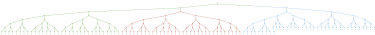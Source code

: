 strict digraph  {
graph[splines=false]; nodesep=0.7; rankdir=TB; ranksep=0.6; forcelabels=true; dpi=600; size=2.5;
0 [color="#6aa84fff", fillcolor="#6aa84fff", fixedsize=true, fontname=Arial, fontsize="12pt", height="0.25", label="", penwidth=3, shape=circle, style=filled, xlabel=0];
1 [color="#6aa84fff", fillcolor="#6aa84fff", fixedsize=true, fontname=Arial, fontsize="12pt", height="0.25", label="", penwidth=3, shape=circle, style=filled, xlabel=1];
2 [color="#6fa8dcff", fillcolor="#6fa8dcff", fixedsize=true, fontname=Arial, fontsize="12pt", height="0.25", label="", penwidth=3, shape=circle, style=filled, xlabel=2];
3 [color="#6aa84fff", fillcolor="#6aa84fff", fixedsize=true, fontname=Arial, fontsize="12pt", height="0.25", label="", penwidth=3, shape=circle, style=filled, xlabel=3];
4 [color="#be5742ff", fillcolor="#be5742ff", fixedsize=true, fontname=Arial, fontsize="12pt", height="0.25", label="", penwidth=3, shape=circle, style=filled, xlabel=4];
5 [color="#6fa8dcff", fillcolor="#6fa8dcff", fixedsize=true, fontname=Arial, fontsize="12pt", height="0.25", label="", penwidth=3, shape=circle, style=filled, xlabel=5];
6 [color="#6fa8dcff", fillcolor="#6fa8dcff", fixedsize=true, fontname=Arial, fontsize="12pt", height="0.25", label="", penwidth=3, shape=circle, style=filled, xlabel=6];
7 [color="#6aa84fff", fillcolor="#6aa84fff", fixedsize=true, fontname=Arial, fontsize="12pt", height="0.25", label="", penwidth=3, shape=circle, style=filled, xlabel=7];
8 [color="#6aa84fff", fillcolor="#6aa84fff", fixedsize=true, fontname=Arial, fontsize="12pt", height="0.25", label="", penwidth=3, shape=circle, style=filled, xlabel=8];
9 [color="#be5742ff", fillcolor="#be5742ff", fixedsize=true, fontname=Arial, fontsize="12pt", height="0.25", label="", penwidth=3, shape=circle, style=filled, xlabel=9];
10 [color="#be5742ff", fillcolor="#be5742ff", fixedsize=true, fontname=Arial, fontsize="12pt", height="0.25", label="", penwidth=3, shape=circle, style=filled, xlabel=10];
11 [color="#6fa8dcff", fillcolor="#6fa8dcff", fixedsize=true, fontname=Arial, fontsize="12pt", height="0.25", label="", penwidth=3, shape=circle, style=filled, xlabel=11];
12 [color="#6fa8dcff", fillcolor="#6fa8dcff", fixedsize=true, fontname=Arial, fontsize="12pt", height="0.25", label="", penwidth=3, shape=circle, style=filled, xlabel=12];
13 [color="#6fa8dcff", fillcolor="#6fa8dcff", fixedsize=true, fontname=Arial, fontsize="12pt", height="0.25", label="", penwidth=3, shape=circle, style=filled, xlabel=13];
14 [color="#6fa8dcff", fillcolor="#6fa8dcff", fixedsize=true, fontname=Arial, fontsize="12pt", height="0.25", label="", penwidth=3, shape=circle, style=filled, xlabel=14];
15 [color="#6aa84fff", fillcolor="#6aa84fff", fixedsize=true, fontname=Arial, fontsize="12pt", height="0.25", label="", penwidth=3, shape=circle, style=filled, xlabel=15];
16 [color="#6aa84fff", fillcolor="#6aa84fff", fixedsize=true, fontname=Arial, fontsize="12pt", height="0.25", label="", penwidth=3, shape=circle, style=filled, xlabel=16];
17 [color="#6aa84fff", fillcolor="#6aa84fff", fixedsize=true, fontname=Arial, fontsize="12pt", height="0.25", label="", penwidth=3, shape=circle, style=filled, xlabel=17];
18 [color="#6aa84fff", fillcolor="#6aa84fff", fixedsize=true, fontname=Arial, fontsize="12pt", height="0.25", label="", penwidth=3, shape=circle, style=filled, xlabel=18];
19 [color="#be5742ff", fillcolor="#be5742ff", fixedsize=true, fontname=Arial, fontsize="12pt", height="0.25", label="", penwidth=3, shape=circle, style=filled, xlabel=19];
20 [color="#be5742ff", fillcolor="#be5742ff", fixedsize=true, fontname=Arial, fontsize="12pt", height="0.25", label="", penwidth=3, shape=circle, style=filled, xlabel=20];
21 [color="#be5742ff", fillcolor="#be5742ff", fixedsize=true, fontname=Arial, fontsize="12pt", height="0.25", label="", penwidth=3, shape=circle, style=filled, xlabel=21];
22 [color="#be5742ff", fillcolor="#be5742ff", fixedsize=true, fontname=Arial, fontsize="12pt", height="0.25", label="", penwidth=3, shape=circle, style=filled, xlabel=22];
23 [color="#6fa8dcff", fillcolor="#6fa8dcff", fixedsize=true, fontname=Arial, fontsize="12pt", height="0.25", label="", penwidth=3, shape=circle, style=filled, xlabel=23];
24 [color="#6fa8dcff", fillcolor="#6fa8dcff", fixedsize=true, fontname=Arial, fontsize="12pt", height="0.25", label="", penwidth=3, shape=circle, style=filled, xlabel=24];
25 [color="#6fa8dcff", fillcolor="#6fa8dcff", fixedsize=true, fontname=Arial, fontsize="12pt", height="0.25", label="", penwidth=3, shape=circle, style=filled, xlabel=25];
26 [color="#6fa8dcff", fillcolor="#6fa8dcff", fixedsize=true, fontname=Arial, fontsize="12pt", height="0.25", label="", penwidth=3, shape=circle, style=filled, xlabel=26];
27 [color="#6fa8dcff", fillcolor="#6fa8dcff", fixedsize=true, fontname=Arial, fontsize="12pt", height="0.25", label="", penwidth=3, shape=circle, style=filled, xlabel=27];
28 [color="#6fa8dcff", fillcolor="#6fa8dcff", fixedsize=true, fontname=Arial, fontsize="12pt", height="0.25", label="", penwidth=3, shape=circle, style=filled, xlabel=28];
29 [color="#6fa8dcff", fillcolor="#6fa8dcff", fixedsize=true, fontname=Arial, fontsize="12pt", height="0.25", label="", penwidth=3, shape=circle, style=filled, xlabel=29];
30 [color="#6fa8dcff", fillcolor="#6fa8dcff", fixedsize=true, fontname=Arial, fontsize="12pt", height="0.25", label="", penwidth=3, shape=circle, style=filled, xlabel=30];
31 [color="#6aa84fff", fillcolor="#6aa84fff", fixedsize=true, fontname=Arial, fontsize="12pt", height="0.25", label="", penwidth=3, shape=circle, style=filled, xlabel=31];
32 [color="#6aa84fff", fillcolor="#6aa84fff", fixedsize=true, fontname=Arial, fontsize="12pt", height="0.25", label="", penwidth=3, shape=circle, style=filled, xlabel=32];
33 [color="#6aa84fff", fillcolor="#6aa84fff", fixedsize=true, fontname=Arial, fontsize="12pt", height="0.25", label="", penwidth=3, shape=circle, style=filled, xlabel=33];
34 [color="#6aa84fff", fillcolor="#6aa84fff", fixedsize=true, fontname=Arial, fontsize="12pt", height="0.25", label="", penwidth=3, shape=circle, style=filled, xlabel=34];
35 [color="#6aa84fff", fillcolor="#6aa84fff", fixedsize=true, fontname=Arial, fontsize="12pt", height="0.25", label="", penwidth=3, shape=circle, style=filled, xlabel=35];
36 [color="#6aa84fff", fillcolor="#6aa84fff", fixedsize=true, fontname=Arial, fontsize="12pt", height="0.25", label="", penwidth=3, shape=circle, style=filled, xlabel=36];
37 [color="#6aa84fff", fillcolor="#6aa84fff", fixedsize=true, fontname=Arial, fontsize="12pt", height="0.25", label="", penwidth=3, shape=circle, style=filled, xlabel=37];
38 [color="#6aa84fff", fillcolor="#6aa84fff", fixedsize=true, fontname=Arial, fontsize="12pt", height="0.25", label="", penwidth=3, shape=circle, style=filled, xlabel=38];
39 [color="#be5742ff", fillcolor="#be5742ff", fixedsize=true, fontname=Arial, fontsize="12pt", height="0.25", label="", penwidth=3, shape=circle, style=filled, xlabel=39];
40 [color="#be5742ff", fillcolor="#be5742ff", fixedsize=true, fontname=Arial, fontsize="12pt", height="0.25", label="", penwidth=3, shape=circle, style=filled, xlabel=40];
41 [color="#be5742ff", fillcolor="#be5742ff", fixedsize=true, fontname=Arial, fontsize="12pt", height="0.25", label="", penwidth=3, shape=circle, style=filled, xlabel=41];
42 [color="#be5742ff", fillcolor="#be5742ff", fixedsize=true, fontname=Arial, fontsize="12pt", height="0.25", label="", penwidth=3, shape=circle, style=filled, xlabel=42];
43 [color="#be5742ff", fillcolor="#be5742ff", fixedsize=true, fontname=Arial, fontsize="12pt", height="0.25", label="", penwidth=3, shape=circle, style=filled, xlabel=43];
44 [color="#be5742ff", fillcolor="#be5742ff", fixedsize=true, fontname=Arial, fontsize="12pt", height="0.25", label="", penwidth=3, shape=circle, style=filled, xlabel=44];
45 [color="#be5742ff", fillcolor="#be5742ff", fixedsize=true, fontname=Arial, fontsize="12pt", height="0.25", label="", penwidth=3, shape=circle, style=filled, xlabel=45];
46 [color="#be5742ff", fillcolor="#be5742ff", fixedsize=true, fontname=Arial, fontsize="12pt", height="0.25", label="", penwidth=3, shape=circle, style=filled, xlabel=46];
47 [color="#6fa8dcff", fillcolor="#6fa8dcff", fixedsize=true, fontname=Arial, fontsize="12pt", height="0.25", label="", penwidth=3, shape=circle, style=filled, xlabel=47];
48 [color="#6fa8dcff", fillcolor="#6fa8dcff", fixedsize=true, fontname=Arial, fontsize="12pt", height="0.25", label="", penwidth=3, shape=circle, style=filled, xlabel=48];
49 [color="#6fa8dcff", fillcolor="#6fa8dcff", fixedsize=true, fontname=Arial, fontsize="12pt", height="0.25", label="", penwidth=3, shape=circle, style=filled, xlabel=49];
50 [color="#6fa8dcff", fillcolor="#6fa8dcff", fixedsize=true, fontname=Arial, fontsize="12pt", height="0.25", label="", penwidth=3, shape=circle, style=filled, xlabel=50];
51 [color="#6fa8dcff", fillcolor="#6fa8dcff", fixedsize=true, fontname=Arial, fontsize="12pt", height="0.25", label="", penwidth=3, shape=circle, style=filled, xlabel=51];
52 [color="#6fa8dcff", fillcolor="#6fa8dcff", fixedsize=true, fontname=Arial, fontsize="12pt", height="0.25", label="", penwidth=3, shape=circle, style=filled, xlabel=52];
53 [color="#6fa8dcff", fillcolor="#6fa8dcff", fixedsize=true, fontname=Arial, fontsize="12pt", height="0.25", label="", penwidth=3, shape=circle, style=filled, xlabel=53];
54 [color="#6fa8dcff", fillcolor="#6fa8dcff", fixedsize=true, fontname=Arial, fontsize="12pt", height="0.25", label="", penwidth=3, shape=circle, style=filled, xlabel=54];
55 [color="#6fa8dcff", fillcolor="#6fa8dcff", fixedsize=true, fontname=Arial, fontsize="12pt", height="0.25", label="", penwidth=3, shape=circle, style=filled, xlabel=55];
56 [color="#6fa8dcff", fillcolor="#6fa8dcff", fixedsize=true, fontname=Arial, fontsize="12pt", height="0.25", label="", penwidth=3, shape=circle, style=filled, xlabel=56];
57 [color="#6fa8dcff", fillcolor="#6fa8dcff", fixedsize=true, fontname=Arial, fontsize="12pt", height="0.25", label="", penwidth=3, shape=circle, style=filled, xlabel=57];
58 [color="#6fa8dcff", fillcolor="#6fa8dcff", fixedsize=true, fontname=Arial, fontsize="12pt", height="0.25", label="", penwidth=3, shape=circle, style=filled, xlabel=58];
59 [color="#6fa8dcff", fillcolor="#6fa8dcff", fixedsize=true, fontname=Arial, fontsize="12pt", height="0.25", label="", penwidth=3, shape=circle, style=filled, xlabel=59];
60 [color="#6fa8dcff", fillcolor="#6fa8dcff", fixedsize=true, fontname=Arial, fontsize="12pt", height="0.25", label="", penwidth=3, shape=circle, style=filled, xlabel=60];
61 [color="#6fa8dcff", fillcolor="#6fa8dcff", fixedsize=true, fontname=Arial, fontsize="12pt", height="0.25", label="", penwidth=3, shape=circle, style=filled, xlabel=61];
62 [color="#6fa8dcff", fillcolor="#6fa8dcff", fixedsize=true, fontname=Arial, fontsize="12pt", height="0.25", label="", penwidth=3, shape=circle, style=filled, xlabel=62];
63 [color="#6aa84fff", fillcolor="#6aa84fff", fixedsize=true, fontname=Arial, fontsize="12pt", height="0.25", label="", penwidth=3, shape=circle, style=filled, xlabel=63];
64 [color="#6aa84fff", fillcolor="#6aa84fff", fixedsize=true, fontname=Arial, fontsize="12pt", height="0.25", label="", penwidth=3, shape=circle, style=filled, xlabel=64];
65 [color="#6aa84fff", fillcolor="#6aa84fff", fixedsize=true, fontname=Arial, fontsize="12pt", height="0.25", label="", penwidth=3, shape=circle, style=filled, xlabel=65];
66 [color="#6aa84fff", fillcolor="#6aa84fff", fixedsize=true, fontname=Arial, fontsize="12pt", height="0.25", label="", penwidth=3, shape=circle, style=filled, xlabel=66];
67 [color="#6aa84fff", fillcolor="#6aa84fff", fixedsize=true, fontname=Arial, fontsize="12pt", height="0.25", label="", penwidth=3, shape=circle, style=filled, xlabel=67];
68 [color="#6aa84fff", fillcolor="#6aa84fff", fixedsize=true, fontname=Arial, fontsize="12pt", height="0.25", label="", penwidth=3, shape=circle, style=filled, xlabel=68];
69 [color="#6aa84fff", fillcolor="#6aa84fff", fixedsize=true, fontname=Arial, fontsize="12pt", height="0.25", label="", penwidth=3, shape=circle, style=filled, xlabel=69];
70 [color="#6aa84fff", fillcolor="#6aa84fff", fixedsize=true, fontname=Arial, fontsize="12pt", height="0.25", label="", penwidth=3, shape=circle, style=filled, xlabel=70];
71 [color="#6aa84fff", fillcolor="#6aa84fff", fixedsize=true, fontname=Arial, fontsize="12pt", height="0.25", label="", penwidth=3, shape=circle, style=filled, xlabel=71];
72 [color="#6aa84fff", fillcolor="#6aa84fff", fixedsize=true, fontname=Arial, fontsize="12pt", height="0.25", label="", penwidth=3, shape=circle, style=filled, xlabel=72];
73 [color="#6aa84fff", fillcolor="#6aa84fff", fixedsize=true, fontname=Arial, fontsize="12pt", height="0.25", label="", penwidth=3, shape=circle, style=filled, xlabel=73];
74 [color="#6aa84fff", fillcolor="#6aa84fff", fixedsize=true, fontname=Arial, fontsize="12pt", height="0.25", label="", penwidth=3, shape=circle, style=filled, xlabel=74];
75 [color="#6aa84fff", fillcolor="#6aa84fff", fixedsize=true, fontname=Arial, fontsize="12pt", height="0.25", label="", penwidth=3, shape=circle, style=filled, xlabel=75];
76 [color="#6aa84fff", fillcolor="#6aa84fff", fixedsize=true, fontname=Arial, fontsize="12pt", height="0.25", label="", penwidth=3, shape=circle, style=filled, xlabel=76];
77 [color="#6aa84fff", fillcolor="#6aa84fff", fixedsize=true, fontname=Arial, fontsize="12pt", height="0.25", label="", penwidth=3, shape=circle, style=filled, xlabel=77];
78 [color="#6aa84fff", fillcolor="#6aa84fff", fixedsize=true, fontname=Arial, fontsize="12pt", height="0.25", label="", penwidth=3, shape=circle, style=filled, xlabel=78];
79 [color="#be5742ff", fillcolor="#be5742ff", fixedsize=true, fontname=Arial, fontsize="12pt", height="0.25", label="", penwidth=3, shape=circle, style=filled, xlabel=79];
80 [color="#be5742ff", fillcolor="#be5742ff", fixedsize=true, fontname=Arial, fontsize="12pt", height="0.25", label="", penwidth=3, shape=circle, style=filled, xlabel=80];
81 [color="#be5742ff", fillcolor="#be5742ff", fixedsize=true, fontname=Arial, fontsize="12pt", height="0.25", label="", penwidth=3, shape=circle, style=filled, xlabel=81];
82 [color="#be5742ff", fillcolor="#be5742ff", fixedsize=true, fontname=Arial, fontsize="12pt", height="0.25", label="", penwidth=3, shape=circle, style=filled, xlabel=82];
83 [color="#be5742ff", fillcolor="#be5742ff", fixedsize=true, fontname=Arial, fontsize="12pt", height="0.25", label="", penwidth=3, shape=circle, style=filled, xlabel=83];
84 [color="#be5742ff", fillcolor="#be5742ff", fixedsize=true, fontname=Arial, fontsize="12pt", height="0.25", label="", penwidth=3, shape=circle, style=filled, xlabel=84];
85 [color="#be5742ff", fillcolor="#be5742ff", fixedsize=true, fontname=Arial, fontsize="12pt", height="0.25", label="", penwidth=3, shape=circle, style=filled, xlabel=85];
86 [color="#be5742ff", fillcolor="#be5742ff", fixedsize=true, fontname=Arial, fontsize="12pt", height="0.25", label="", penwidth=3, shape=circle, style=filled, xlabel=86];
87 [color="#be5742ff", fillcolor="#be5742ff", fixedsize=true, fontname=Arial, fontsize="12pt", height="0.25", label="", penwidth=3, shape=circle, style=filled, xlabel=87];
88 [color="#be5742ff", fillcolor="#be5742ff", fixedsize=true, fontname=Arial, fontsize="12pt", height="0.25", label="", penwidth=3, shape=circle, style=filled, xlabel=88];
89 [color="#be5742ff", fillcolor="#be5742ff", fixedsize=true, fontname=Arial, fontsize="12pt", height="0.25", label="", penwidth=3, shape=circle, style=filled, xlabel=89];
90 [color="#be5742ff", fillcolor="#be5742ff", fixedsize=true, fontname=Arial, fontsize="12pt", height="0.25", label="", penwidth=3, shape=circle, style=filled, xlabel=90];
91 [color="#be5742ff", fillcolor="#be5742ff", fixedsize=true, fontname=Arial, fontsize="12pt", height="0.25", label="", penwidth=3, shape=circle, style=filled, xlabel=91];
92 [color="#be5742ff", fillcolor="#be5742ff", fixedsize=true, fontname=Arial, fontsize="12pt", height="0.25", label="", penwidth=3, shape=circle, style=filled, xlabel=92];
93 [color="#be5742ff", fillcolor="#be5742ff", fixedsize=true, fontname=Arial, fontsize="12pt", height="0.25", label="", penwidth=3, shape=circle, style=filled, xlabel=93];
94 [color="#be5742ff", fillcolor="#be5742ff", fixedsize=true, fontname=Arial, fontsize="12pt", height="0.25", label="", penwidth=3, shape=circle, style=filled, xlabel=94];
95 [color="#6fa8dcff", fillcolor="#6fa8dcff", fixedsize=true, fontname=Arial, fontsize="12pt", height="0.25", label="", penwidth=3, shape=circle, style=filled, xlabel=95];
96 [color="#6fa8dcff", fillcolor="#6fa8dcff", fixedsize=true, fontname=Arial, fontsize="12pt", height="0.25", label="", penwidth=3, shape=circle, style=filled, xlabel=96];
97 [color="#6fa8dcff", fillcolor="#6fa8dcff", fixedsize=true, fontname=Arial, fontsize="12pt", height="0.25", label="", penwidth=3, shape=circle, style=filled, xlabel=97];
98 [color="#6fa8dcff", fillcolor="#6fa8dcff", fixedsize=true, fontname=Arial, fontsize="12pt", height="0.25", label="", penwidth=3, shape=circle, style=filled, xlabel=98];
99 [color="#6fa8dcff", fillcolor="#6fa8dcff", fixedsize=true, fontname=Arial, fontsize="12pt", height="0.25", label="", penwidth=3, shape=circle, style=filled, xlabel=99];
100 [color="#6fa8dcff", fillcolor="#6fa8dcff", fixedsize=true, fontname=Arial, fontsize="12pt", height="0.25", label="", penwidth=3, shape=circle, style=filled, xlabel=100];
101 [color="#6fa8dcff", fillcolor="#6fa8dcff", fixedsize=true, fontname=Arial, fontsize="12pt", height="0.25", label="", penwidth=3, shape=circle, style=filled, xlabel=101];
102 [color="#6fa8dcff", fillcolor="#6fa8dcff", fixedsize=true, fontname=Arial, fontsize="12pt", height="0.25", label="", penwidth=3, shape=circle, style=filled, xlabel=102];
103 [color="#6fa8dcff", fillcolor="#6fa8dcff", fixedsize=true, fontname=Arial, fontsize="12pt", height="0.25", label="", penwidth=3, shape=circle, style=filled, xlabel=103];
104 [color="#6fa8dcff", fillcolor="#6fa8dcff", fixedsize=true, fontname=Arial, fontsize="12pt", height="0.25", label="", penwidth=3, shape=circle, style=filled, xlabel=104];
105 [color="#6fa8dcff", fillcolor="#6fa8dcff", fixedsize=true, fontname=Arial, fontsize="12pt", height="0.25", label="", penwidth=3, shape=circle, style=filled, xlabel=105];
106 [color="#6fa8dcff", fillcolor="#6fa8dcff", fixedsize=true, fontname=Arial, fontsize="12pt", height="0.25", label="", penwidth=3, shape=circle, style=filled, xlabel=106];
107 [color="#6fa8dcff", fillcolor="#6fa8dcff", fixedsize=true, fontname=Arial, fontsize="12pt", height="0.25", label="", penwidth=3, shape=circle, style=filled, xlabel=107];
108 [color="#6fa8dcff", fillcolor="#6fa8dcff", fixedsize=true, fontname=Arial, fontsize="12pt", height="0.25", label="", penwidth=3, shape=circle, style=filled, xlabel=108];
109 [color="#6fa8dcff", fillcolor="#6fa8dcff", fixedsize=true, fontname=Arial, fontsize="12pt", height="0.25", label="", penwidth=3, shape=circle, style=filled, xlabel=109];
110 [color="#6fa8dcff", fillcolor="#6fa8dcff", fixedsize=true, fontname=Arial, fontsize="12pt", height="0.25", label="", penwidth=3, shape=circle, style=filled, xlabel=110];
111 [color="#6fa8dcff", fillcolor="#6fa8dcff", fixedsize=true, fontname=Arial, fontsize="12pt", height="0.25", label="", penwidth=3, shape=circle, style=filled, xlabel=111];
112 [color="#6fa8dcff", fillcolor="#6fa8dcff", fixedsize=true, fontname=Arial, fontsize="12pt", height="0.25", label="", penwidth=3, shape=circle, style=filled, xlabel=112];
113 [color="#6fa8dcff", fillcolor="#6fa8dcff", fixedsize=true, fontname=Arial, fontsize="12pt", height="0.25", label="", penwidth=3, shape=circle, style=filled, xlabel=113];
114 [color="#6fa8dcff", fillcolor="#6fa8dcff", fixedsize=true, fontname=Arial, fontsize="12pt", height="0.25", label="", penwidth=3, shape=circle, style=filled, xlabel=114];
115 [color="#6fa8dcff", fillcolor="#6fa8dcff", fixedsize=true, fontname=Arial, fontsize="12pt", height="0.25", label="", penwidth=3, shape=circle, style=filled, xlabel=115];
116 [color="#6fa8dcff", fillcolor="#6fa8dcff", fixedsize=true, fontname=Arial, fontsize="12pt", height="0.25", label="", penwidth=3, shape=circle, style=filled, xlabel=116];
117 [color="#6fa8dcff", fillcolor="#6fa8dcff", fixedsize=true, fontname=Arial, fontsize="12pt", height="0.25", label="", penwidth=3, shape=circle, style=filled, xlabel=117];
118 [color="#6fa8dcff", fillcolor="#6fa8dcff", fixedsize=true, fontname=Arial, fontsize="12pt", height="0.25", label="", penwidth=3, shape=circle, style=filled, xlabel=118];
119 [color="#6fa8dcff", fillcolor="#6fa8dcff", fixedsize=true, fontname=Arial, fontsize="12pt", height="0.25", label="", penwidth=3, shape=circle, style=filled, xlabel=119];
120 [color="#6fa8dcff", fillcolor="#6fa8dcff", fixedsize=true, fontname=Arial, fontsize="12pt", height="0.25", label="", penwidth=3, shape=circle, style=filled, xlabel=120];
121 [color="#6fa8dcff", fillcolor="#6fa8dcff", fixedsize=true, fontname=Arial, fontsize="12pt", height="0.25", label="", penwidth=3, shape=circle, style=filled, xlabel=121];
122 [color="#6fa8dcff", fillcolor="#6fa8dcff", fixedsize=true, fontname=Arial, fontsize="12pt", height="0.25", label="", penwidth=3, shape=circle, style=filled, xlabel=122];
123 [color="#6fa8dcff", fillcolor="#6fa8dcff", fixedsize=true, fontname=Arial, fontsize="12pt", height="0.25", label="", penwidth=3, shape=circle, style=filled, xlabel=123];
124 [color="#6fa8dcff", fillcolor="#6fa8dcff", fixedsize=true, fontname=Arial, fontsize="12pt", height="0.25", label="", penwidth=3, shape=circle, style=filled, xlabel=124];
125 [color="#6fa8dcff", fillcolor="#6fa8dcff", fixedsize=true, fontname=Arial, fontsize="12pt", height="0.25", label="", penwidth=3, shape=circle, style=filled, xlabel=125];
126 [color="#6fa8dcff", fillcolor="#6fa8dcff", fixedsize=true, fontname=Arial, fontsize="12pt", height="0.25", label="", penwidth=3, shape=circle, style=filled, xlabel=126];
127 [color="#6aa84fff", fillcolor="#6aa84fff", fixedsize=true, fontname=Arial, fontsize="12pt", height="0.25", label="", penwidth=3, shape=circle, style=filled, xlabel=127];
128 [color="#6aa84fff", fillcolor="#6aa84fff", fixedsize=true, fontname=Arial, fontsize="12pt", height="0.25", label="", penwidth=3, shape=circle, style=filled, xlabel=128];
129 [color="#6aa84fff", fillcolor="#6aa84fff", fixedsize=true, fontname=Arial, fontsize="12pt", height="0.25", label="", penwidth=3, shape=circle, style=filled, xlabel=129];
130 [color="#6aa84fff", fillcolor="#6aa84fff", fixedsize=true, fontname=Arial, fontsize="12pt", height="0.25", label="", penwidth=3, shape=circle, style=filled, xlabel=130];
131 [color="#6aa84fff", fillcolor="#6aa84fff", fixedsize=true, fontname=Arial, fontsize="12pt", height="0.25", label="", penwidth=3, shape=circle, style=filled, xlabel=131];
132 [color="#6aa84fff", fillcolor="#6aa84fff", fixedsize=true, fontname=Arial, fontsize="12pt", height="0.25", label="", penwidth=3, shape=circle, style=filled, xlabel=132];
133 [color="#6aa84fff", fillcolor="#6aa84fff", fixedsize=true, fontname=Arial, fontsize="12pt", height="0.25", label="", penwidth=3, shape=circle, style=filled, xlabel=133];
134 [color="#6aa84fff", fillcolor="#6aa84fff", fixedsize=true, fontname=Arial, fontsize="12pt", height="0.25", label="", penwidth=3, shape=circle, style=filled, xlabel=134];
135 [color="#6aa84fff", fillcolor="#6aa84fff", fixedsize=true, fontname=Arial, fontsize="12pt", height="0.25", label="", penwidth=3, shape=circle, style=filled, xlabel=135];
136 [color="#6aa84fff", fillcolor="#6aa84fff", fixedsize=true, fontname=Arial, fontsize="12pt", height="0.25", label="", penwidth=3, shape=circle, style=filled, xlabel=136];
137 [color="#6aa84fff", fillcolor="#6aa84fff", fixedsize=true, fontname=Arial, fontsize="12pt", height="0.25", label="", penwidth=3, shape=circle, style=filled, xlabel=137];
138 [color="#6aa84fff", fillcolor="#6aa84fff", fixedsize=true, fontname=Arial, fontsize="12pt", height="0.25", label="", penwidth=3, shape=circle, style=filled, xlabel=138];
139 [color="#6aa84fff", fillcolor="#6aa84fff", fixedsize=true, fontname=Arial, fontsize="12pt", height="0.25", label="", penwidth=3, shape=circle, style=filled, xlabel=139];
140 [color="#6aa84fff", fillcolor="#6aa84fff", fixedsize=true, fontname=Arial, fontsize="12pt", height="0.25", label="", penwidth=3, shape=circle, style=filled, xlabel=140];
141 [color="#6aa84fff", fillcolor="#6aa84fff", fixedsize=true, fontname=Arial, fontsize="12pt", height="0.25", label="", penwidth=3, shape=circle, style=filled, xlabel=141];
142 [color="#6aa84fff", fillcolor="#6aa84fff", fixedsize=true, fontname=Arial, fontsize="12pt", height="0.25", label="", penwidth=3, shape=circle, style=filled, xlabel=142];
143 [color="#6aa84fff", fillcolor="#6aa84fff", fixedsize=true, fontname=Arial, fontsize="12pt", height="0.25", label="", penwidth=3, shape=circle, style=filled, xlabel=143];
144 [color="#6aa84fff", fillcolor="#6aa84fff", fixedsize=true, fontname=Arial, fontsize="12pt", height="0.25", label="", penwidth=3, shape=circle, style=filled, xlabel=144];
145 [color="#6aa84fff", fillcolor="#6aa84fff", fixedsize=true, fontname=Arial, fontsize="12pt", height="0.25", label="", penwidth=3, shape=circle, style=filled, xlabel=145];
146 [color="#6aa84fff", fillcolor="#6aa84fff", fixedsize=true, fontname=Arial, fontsize="12pt", height="0.25", label="", penwidth=3, shape=circle, style=filled, xlabel=146];
147 [color="#6aa84fff", fillcolor="#6aa84fff", fixedsize=true, fontname=Arial, fontsize="12pt", height="0.25", label="", penwidth=3, shape=circle, style=filled, xlabel=147];
148 [color="#6aa84fff", fillcolor="#6aa84fff", fixedsize=true, fontname=Arial, fontsize="12pt", height="0.25", label="", penwidth=3, shape=circle, style=filled, xlabel=148];
149 [color="#6aa84fff", fillcolor="#6aa84fff", fixedsize=true, fontname=Arial, fontsize="12pt", height="0.25", label="", penwidth=3, shape=circle, style=filled, xlabel=149];
150 [color="#6aa84fff", fillcolor="#6aa84fff", fixedsize=true, fontname=Arial, fontsize="12pt", height="0.25", label="", penwidth=3, shape=circle, style=filled, xlabel=150];
151 [color="#6aa84fff", fillcolor="#6aa84fff", fixedsize=true, fontname=Arial, fontsize="12pt", height="0.25", label="", penwidth=3, shape=circle, style=filled, xlabel=151];
152 [color="#6aa84fff", fillcolor="#6aa84fff", fixedsize=true, fontname=Arial, fontsize="12pt", height="0.25", label="", penwidth=3, shape=circle, style=filled, xlabel=152];
153 [color="#6aa84fff", fillcolor="#6aa84fff", fixedsize=true, fontname=Arial, fontsize="12pt", height="0.25", label="", penwidth=3, shape=circle, style=filled, xlabel=153];
154 [color="#6aa84fff", fillcolor="#6aa84fff", fixedsize=true, fontname=Arial, fontsize="12pt", height="0.25", label="", penwidth=3, shape=circle, style=filled, xlabel=154];
155 [color="#6aa84fff", fillcolor="#6aa84fff", fixedsize=true, fontname=Arial, fontsize="12pt", height="0.25", label="", penwidth=3, shape=circle, style=filled, xlabel=155];
156 [color="#6aa84fff", fillcolor="#6aa84fff", fixedsize=true, fontname=Arial, fontsize="12pt", height="0.25", label="", penwidth=3, shape=circle, style=filled, xlabel=156];
157 [color="#6aa84fff", fillcolor="#6aa84fff", fixedsize=true, fontname=Arial, fontsize="12pt", height="0.25", label="", penwidth=3, shape=circle, style=filled, xlabel=157];
158 [color="#6aa84fff", fillcolor="#6aa84fff", fixedsize=true, fontname=Arial, fontsize="12pt", height="0.25", label="", penwidth=3, shape=circle, style=filled, xlabel=158];
159 [color="#be5742ff", fillcolor="#be5742ff", fixedsize=true, fontname=Arial, fontsize="12pt", height="0.25", label="", penwidth=3, shape=circle, style=filled, xlabel=159];
160 [color="#be5742ff", fillcolor="#be5742ff", fixedsize=true, fontname=Arial, fontsize="12pt", height="0.25", label="", penwidth=3, shape=circle, style=filled, xlabel=160];
161 [color="#be5742ff", fillcolor="#be5742ff", fixedsize=true, fontname=Arial, fontsize="12pt", height="0.25", label="", penwidth=3, shape=circle, style=filled, xlabel=161];
162 [color="#be5742ff", fillcolor="#be5742ff", fixedsize=true, fontname=Arial, fontsize="12pt", height="0.25", label="", penwidth=3, shape=circle, style=filled, xlabel=162];
163 [color="#be5742ff", fillcolor="#be5742ff", fixedsize=true, fontname=Arial, fontsize="12pt", height="0.25", label="", penwidth=3, shape=circle, style=filled, xlabel=163];
164 [color="#be5742ff", fillcolor="#be5742ff", fixedsize=true, fontname=Arial, fontsize="12pt", height="0.25", label="", penwidth=3, shape=circle, style=filled, xlabel=164];
165 [color="#be5742ff", fillcolor="#be5742ff", fixedsize=true, fontname=Arial, fontsize="12pt", height="0.25", label="", penwidth=3, shape=circle, style=filled, xlabel=165];
166 [color="#be5742ff", fillcolor="#be5742ff", fixedsize=true, fontname=Arial, fontsize="12pt", height="0.25", label="", penwidth=3, shape=circle, style=filled, xlabel=166];
167 [color="#be5742ff", fillcolor="#be5742ff", fixedsize=true, fontname=Arial, fontsize="12pt", height="0.25", label="", penwidth=3, shape=circle, style=filled, xlabel=167];
168 [color="#be5742ff", fillcolor="#be5742ff", fixedsize=true, fontname=Arial, fontsize="12pt", height="0.25", label="", penwidth=3, shape=circle, style=filled, xlabel=168];
169 [color="#be5742ff", fillcolor="#be5742ff", fixedsize=true, fontname=Arial, fontsize="12pt", height="0.25", label="", penwidth=3, shape=circle, style=filled, xlabel=169];
170 [color="#be5742ff", fillcolor="#be5742ff", fixedsize=true, fontname=Arial, fontsize="12pt", height="0.25", label="", penwidth=3, shape=circle, style=filled, xlabel=170];
171 [color="#be5742ff", fillcolor="#be5742ff", fixedsize=true, fontname=Arial, fontsize="12pt", height="0.25", label="", penwidth=3, shape=circle, style=filled, xlabel=171];
172 [color="#be5742ff", fillcolor="#be5742ff", fixedsize=true, fontname=Arial, fontsize="12pt", height="0.25", label="", penwidth=3, shape=circle, style=filled, xlabel=172];
173 [color="#be5742ff", fillcolor="#be5742ff", fixedsize=true, fontname=Arial, fontsize="12pt", height="0.25", label="", penwidth=3, shape=circle, style=filled, xlabel=173];
174 [color="#be5742ff", fillcolor="#be5742ff", fixedsize=true, fontname=Arial, fontsize="12pt", height="0.25", label="", penwidth=3, shape=circle, style=filled, xlabel=174];
175 [color="#be5742ff", fillcolor="#be5742ff", fixedsize=true, fontname=Arial, fontsize="12pt", height="0.25", label="", penwidth=3, shape=circle, style=filled, xlabel=175];
176 [color="#be5742ff", fillcolor="#be5742ff", fixedsize=true, fontname=Arial, fontsize="12pt", height="0.25", label="", penwidth=3, shape=circle, style=filled, xlabel=176];
177 [color="#be5742ff", fillcolor="#be5742ff", fixedsize=true, fontname=Arial, fontsize="12pt", height="0.25", label="", penwidth=3, shape=circle, style=filled, xlabel=177];
178 [color="#be5742ff", fillcolor="#be5742ff", fixedsize=true, fontname=Arial, fontsize="12pt", height="0.25", label="", penwidth=3, shape=circle, style=filled, xlabel=178];
179 [color="#be5742ff", fillcolor="#be5742ff", fixedsize=true, fontname=Arial, fontsize="12pt", height="0.25", label="", penwidth=3, shape=circle, style=filled, xlabel=179];
180 [color="#be5742ff", fillcolor="#be5742ff", fixedsize=true, fontname=Arial, fontsize="12pt", height="0.25", label="", penwidth=3, shape=circle, style=filled, xlabel=180];
181 [color="#be5742ff", fillcolor="#be5742ff", fixedsize=true, fontname=Arial, fontsize="12pt", height="0.25", label="", penwidth=3, shape=circle, style=filled, xlabel=181];
182 [color="#be5742ff", fillcolor="#be5742ff", fixedsize=true, fontname=Arial, fontsize="12pt", height="0.25", label="", penwidth=3, shape=circle, style=filled, xlabel=182];
183 [color="#be5742ff", fillcolor="#be5742ff", fixedsize=true, fontname=Arial, fontsize="12pt", height="0.25", label="", penwidth=3, shape=circle, style=filled, xlabel=183];
184 [color="#be5742ff", fillcolor="#be5742ff", fixedsize=true, fontname=Arial, fontsize="12pt", height="0.25", label="", penwidth=3, shape=circle, style=filled, xlabel=184];
185 [color="#be5742ff", fillcolor="#be5742ff", fixedsize=true, fontname=Arial, fontsize="12pt", height="0.25", label="", penwidth=3, shape=circle, style=filled, xlabel=185];
186 [color="#be5742ff", fillcolor="#be5742ff", fixedsize=true, fontname=Arial, fontsize="12pt", height="0.25", label="", penwidth=3, shape=circle, style=filled, xlabel=186];
187 [color="#be5742ff", fillcolor="#be5742ff", fixedsize=true, fontname=Arial, fontsize="12pt", height="0.25", label="", penwidth=3, shape=circle, style=filled, xlabel=187];
188 [color="#be5742ff", fillcolor="#be5742ff", fixedsize=true, fontname=Arial, fontsize="12pt", height="0.25", label="", penwidth=3, shape=circle, style=filled, xlabel=188];
189 [color="#be5742ff", fillcolor="#be5742ff", fixedsize=true, fontname=Arial, fontsize="12pt", height="0.25", label="", penwidth=3, shape=circle, style=filled, xlabel=189];
190 [color="#be5742ff", fillcolor="#be5742ff", fixedsize=true, fontname=Arial, fontsize="12pt", height="0.25", label="", penwidth=3, shape=circle, style=filled, xlabel=190];
191 [color="#6fa8dcff", fillcolor="#6fa8dcff", fixedsize=true, fontname=Arial, fontsize="12pt", height="0.25", label="", penwidth=3, shape=circle, style=filled, xlabel=191];
192 [color="#6fa8dcff", fillcolor="#6fa8dcff", fixedsize=true, fontname=Arial, fontsize="12pt", height="0.25", label="", penwidth=3, shape=circle, style=filled, xlabel=192];
193 [color="#6fa8dcff", fillcolor="#6fa8dcff", fixedsize=true, fontname=Arial, fontsize="12pt", height="0.25", label="", penwidth=3, shape=circle, style=filled, xlabel=193];
194 [color="#6fa8dcff", fillcolor="#6fa8dcff", fixedsize=true, fontname=Arial, fontsize="12pt", height="0.25", label="", penwidth=3, shape=circle, style=filled, xlabel=194];
195 [color="#6fa8dcff", fillcolor="#6fa8dcff", fixedsize=true, fontname=Arial, fontsize="12pt", height="0.25", label="", penwidth=3, shape=circle, style=filled, xlabel=195];
196 [color="#6fa8dcff", fillcolor="#6fa8dcff", fixedsize=true, fontname=Arial, fontsize="12pt", height="0.25", label="", penwidth=3, shape=circle, style=filled, xlabel=196];
197 [color="#6fa8dcff", fillcolor="#6fa8dcff", fixedsize=true, fontname=Arial, fontsize="12pt", height="0.25", label="", penwidth=3, shape=circle, style=filled, xlabel=197];
198 [color="#6fa8dcff", fillcolor="#6fa8dcff", fixedsize=true, fontname=Arial, fontsize="12pt", height="0.25", label="", penwidth=3, shape=circle, style=filled, xlabel=198];
199 [color="#6fa8dcff", fillcolor="#6fa8dcff", fixedsize=true, fontname=Arial, fontsize="12pt", height="0.25", label="", penwidth=3, shape=circle, style=filled, xlabel=199];
200 [color="#6fa8dcff", fillcolor="#6fa8dcff", fixedsize=true, fontname=Arial, fontsize="12pt", height="0.25", label="", penwidth=3, shape=circle, style=solid, xlabel=""];
201 [color="#6fa8dcff", fillcolor="#6fa8dcff", fixedsize=true, fontname=Arial, fontsize="12pt", height="0.25", label="", penwidth=3, shape=circle, style=solid, xlabel=""];
202 [color="#6fa8dcff", fillcolor="#6fa8dcff", fixedsize=true, fontname=Arial, fontsize="12pt", height="0.25", label="", penwidth=3, shape=circle, style=solid, xlabel=""];
203 [color="#6fa8dcff", fillcolor="#6fa8dcff", fixedsize=true, fontname=Arial, fontsize="12pt", height="0.25", label="", penwidth=3, shape=circle, style=solid, xlabel=""];
204 [color="#6fa8dcff", fillcolor="#6fa8dcff", fixedsize=true, fontname=Arial, fontsize="12pt", height="0.25", label="", penwidth=3, shape=circle, style=solid, xlabel=""];
205 [color="#6fa8dcff", fillcolor="#6fa8dcff", fixedsize=true, fontname=Arial, fontsize="12pt", height="0.25", label="", penwidth=3, shape=circle, style=solid, xlabel=""];
206 [color="#6fa8dcff", fillcolor="#6fa8dcff", fixedsize=true, fontname=Arial, fontsize="12pt", height="0.25", label="", penwidth=3, shape=circle, style=solid, xlabel=""];
207 [color="#6fa8dcff", fillcolor="#6fa8dcff", fixedsize=true, fontname=Arial, fontsize="12pt", height="0.25", label="", penwidth=3, shape=circle, style=solid, xlabel=""];
208 [color="#6fa8dcff", fillcolor="#6fa8dcff", fixedsize=true, fontname=Arial, fontsize="12pt", height="0.25", label="", penwidth=3, shape=circle, style=solid, xlabel=""];
209 [color="#6fa8dcff", fillcolor="#6fa8dcff", fixedsize=true, fontname=Arial, fontsize="12pt", height="0.25", label="", penwidth=3, shape=circle, style=solid, xlabel=""];
210 [color="#6fa8dcff", fillcolor="#6fa8dcff", fixedsize=true, fontname=Arial, fontsize="12pt", height="0.25", label="", penwidth=3, shape=circle, style=solid, xlabel=""];
211 [color="#6fa8dcff", fillcolor="#6fa8dcff", fixedsize=true, fontname=Arial, fontsize="12pt", height="0.25", label="", penwidth=3, shape=circle, style=solid, xlabel=""];
212 [color="#6fa8dcff", fillcolor="#6fa8dcff", fixedsize=true, fontname=Arial, fontsize="12pt", height="0.25", label="", penwidth=3, shape=circle, style=solid, xlabel=""];
213 [color="#6fa8dcff", fillcolor="#6fa8dcff", fixedsize=true, fontname=Arial, fontsize="12pt", height="0.25", label="", penwidth=3, shape=circle, style=solid, xlabel=""];
214 [color="#6fa8dcff", fillcolor="#6fa8dcff", fixedsize=true, fontname=Arial, fontsize="12pt", height="0.25", label="", penwidth=3, shape=circle, style=solid, xlabel=""];
215 [color="#6fa8dcff", fillcolor="#6fa8dcff", fixedsize=true, fontname=Arial, fontsize="12pt", height="0.25", label="", penwidth=3, shape=circle, style=solid, xlabel=""];
216 [color="#6fa8dcff", fillcolor="#6fa8dcff", fixedsize=true, fontname=Arial, fontsize="12pt", height="0.25", label="", penwidth=3, shape=circle, style=solid, xlabel=""];
217 [color="#6fa8dcff", fillcolor="#6fa8dcff", fixedsize=true, fontname=Arial, fontsize="12pt", height="0.25", label="", penwidth=3, shape=circle, style=solid, xlabel=""];
218 [color="#6fa8dcff", fillcolor="#6fa8dcff", fixedsize=true, fontname=Arial, fontsize="12pt", height="0.25", label="", penwidth=3, shape=circle, style=solid, xlabel=""];
219 [color="#6fa8dcff", fillcolor="#6fa8dcff", fixedsize=true, fontname=Arial, fontsize="12pt", height="0.25", label="", penwidth=3, shape=circle, style=solid, xlabel=""];
220 [color="#6fa8dcff", fillcolor="#6fa8dcff", fixedsize=true, fontname=Arial, fontsize="12pt", height="0.25", label="", penwidth=3, shape=circle, style=solid, xlabel=""];
221 [color="#6fa8dcff", fillcolor="#6fa8dcff", fixedsize=true, fontname=Arial, fontsize="12pt", height="0.25", label="", penwidth=3, shape=circle, style=solid, xlabel=""];
222 [color="#6fa8dcff", fillcolor="#6fa8dcff", fixedsize=true, fontname=Arial, fontsize="12pt", height="0.25", label="", penwidth=3, shape=circle, style=solid, xlabel=""];
223 [color="#6fa8dcff", fillcolor="#6fa8dcff", fixedsize=true, fontname=Arial, fontsize="12pt", height="0.25", label="", penwidth=3, shape=circle, style=solid, xlabel=""];
224 [color="#6fa8dcff", fillcolor="#6fa8dcff", fixedsize=true, fontname=Arial, fontsize="12pt", height="0.25", label="", penwidth=3, shape=circle, style=solid, xlabel=""];
225 [color="#6fa8dcff", fillcolor="#6fa8dcff", fixedsize=true, fontname=Arial, fontsize="12pt", height="0.25", label="", penwidth=3, shape=circle, style=solid, xlabel=""];
226 [color="#6fa8dcff", fillcolor="#6fa8dcff", fixedsize=true, fontname=Arial, fontsize="12pt", height="0.25", label="", penwidth=3, shape=circle, style=solid, xlabel=""];
227 [color="#6aa84fff", fillcolor="#6aa84fff", fixedsize=true, fontname=Arial, fontsize="12pt", height="0.25", label="", penwidth=3, shape=circle, style=solid, xlabel=""];
228 [color="#6aa84fff", fillcolor="#6aa84fff", fixedsize=true, fontname=Arial, fontsize="12pt", height="0.25", label="", penwidth=3, shape=circle, style=solid, xlabel=""];
229 [color="#6aa84fff", fillcolor="#6aa84fff", fixedsize=true, fontname=Arial, fontsize="12pt", height="0.25", label="", penwidth=3, shape=circle, style=solid, xlabel=""];
230 [color="#6aa84fff", fillcolor="#6aa84fff", fixedsize=true, fontname=Arial, fontsize="12pt", height="0.25", label="", penwidth=3, shape=circle, style=solid, xlabel=""];
231 [color="#6aa84fff", fillcolor="#6aa84fff", fixedsize=true, fontname=Arial, fontsize="12pt", height="0.25", label="", penwidth=3, shape=circle, style=solid, xlabel=""];
232 [color="#6aa84fff", fillcolor="#6aa84fff", fixedsize=true, fontname=Arial, fontsize="12pt", height="0.25", label="", penwidth=3, shape=circle, style=solid, xlabel=""];
233 [color="#6aa84fff", fillcolor="#6aa84fff", fixedsize=true, fontname=Arial, fontsize="12pt", height="0.25", label="", penwidth=3, shape=circle, style=solid, xlabel=""];
234 [color="#6aa84fff", fillcolor="#6aa84fff", fixedsize=true, fontname=Arial, fontsize="12pt", height="0.25", label="", penwidth=3, shape=circle, style=solid, xlabel=""];
235 [color="#6aa84fff", fillcolor="#6aa84fff", fixedsize=true, fontname=Arial, fontsize="12pt", height="0.25", label="", penwidth=3, shape=circle, style=solid, xlabel=""];
236 [color="#6aa84fff", fillcolor="#6aa84fff", fixedsize=true, fontname=Arial, fontsize="12pt", height="0.25", label="", penwidth=3, shape=circle, style=solid, xlabel=""];
237 [color="#6aa84fff", fillcolor="#6aa84fff", fixedsize=true, fontname=Arial, fontsize="12pt", height="0.25", label="", penwidth=3, shape=circle, style=solid, xlabel=""];
238 [color="#6aa84fff", fillcolor="#6aa84fff", fixedsize=true, fontname=Arial, fontsize="12pt", height="0.25", label="", penwidth=3, shape=circle, style=solid, xlabel=""];
239 [color="#6aa84fff", fillcolor="#6aa84fff", fixedsize=true, fontname=Arial, fontsize="12pt", height="0.25", label="", penwidth=3, shape=circle, style=solid, xlabel=""];
240 [color="#6aa84fff", fillcolor="#6aa84fff", fixedsize=true, fontname=Arial, fontsize="12pt", height="0.25", label="", penwidth=3, shape=circle, style=solid, xlabel=""];
241 [color="#6aa84fff", fillcolor="#6aa84fff", fixedsize=true, fontname=Arial, fontsize="12pt", height="0.25", label="", penwidth=3, shape=circle, style=solid, xlabel=""];
242 [color="#6aa84fff", fillcolor="#6aa84fff", fixedsize=true, fontname=Arial, fontsize="12pt", height="0.25", label="", penwidth=3, shape=circle, style=solid, xlabel=""];
243 [color="#6aa84fff", fillcolor="#6aa84fff", fixedsize=true, fontname=Arial, fontsize="12pt", height="0.25", label="", penwidth=3, shape=circle, style=solid, xlabel=""];
244 [color="#6aa84fff", fillcolor="#6aa84fff", fixedsize=true, fontname=Arial, fontsize="12pt", height="0.25", label="", penwidth=3, shape=circle, style=solid, xlabel=""];
245 [color="#6aa84fff", fillcolor="#6aa84fff", fixedsize=true, fontname=Arial, fontsize="12pt", height="0.25", label="", penwidth=3, shape=circle, style=solid, xlabel=""];
246 [color="#6aa84fff", fillcolor="#6aa84fff", fixedsize=true, fontname=Arial, fontsize="12pt", height="0.25", label="", penwidth=3, shape=circle, style=solid, xlabel=""];
247 [color="#6aa84fff", fillcolor="#6aa84fff", fixedsize=true, fontname=Arial, fontsize="12pt", height="0.25", label="", penwidth=3, shape=circle, style=solid, xlabel=""];
248 [color="#6aa84fff", fillcolor="#6aa84fff", fixedsize=true, fontname=Arial, fontsize="12pt", height="0.25", label="", penwidth=3, shape=circle, style=solid, xlabel=""];
249 [color="#6aa84fff", fillcolor="#6aa84fff", fixedsize=true, fontname=Arial, fontsize="12pt", height="0.25", label="", penwidth=3, shape=circle, style=solid, xlabel=""];
250 [color="#6aa84fff", fillcolor="#6aa84fff", fixedsize=true, fontname=Arial, fontsize="12pt", height="0.25", label="", penwidth=3, shape=circle, style=solid, xlabel=""];
251 [color="#6aa84fff", fillcolor="#6aa84fff", fixedsize=true, fontname=Arial, fontsize="12pt", height="0.25", label="", penwidth=3, shape=circle, style=solid, xlabel=""];
252 [color="#6aa84fff", fillcolor="#6aa84fff", fixedsize=true, fontname=Arial, fontsize="12pt", height="0.25", label="", penwidth=3, shape=circle, style=solid, xlabel=""];
253 [color="#6aa84fff", fillcolor="#6aa84fff", fixedsize=true, fontname=Arial, fontsize="12pt", height="0.25", label="", penwidth=3, shape=circle, style=solid, xlabel=""];
254 [color="#6aa84fff", fillcolor="#6aa84fff", fixedsize=true, fontname=Arial, fontsize="12pt", height="0.25", label="", penwidth=3, shape=circle, style=solid, xlabel=""];
255 [color="#6aa84fff", fillcolor="#6aa84fff", fixedsize=true, fontname=Arial, fontsize="12pt", height="0.25", label="", penwidth=3, shape=circle, style=solid, xlabel=""];
256 [color="#6aa84fff", fillcolor="#6aa84fff", fixedsize=true, fontname=Arial, fontsize="12pt", height="0.25", label="", penwidth=3, shape=circle, style=solid, xlabel=""];
257 [color="#6aa84fff", fillcolor="#6aa84fff", fixedsize=true, fontname=Arial, fontsize="12pt", height="0.25", label="", penwidth=3, shape=circle, style=solid, xlabel=""];
258 [color="#6aa84fff", fillcolor="#6aa84fff", fixedsize=true, fontname=Arial, fontsize="12pt", height="0.25", label="", penwidth=3, shape=circle, style=solid, xlabel=""];
259 [color="#be5742ff", fillcolor="#be5742ff", fixedsize=true, fontname=Arial, fontsize="12pt", height="0.25", label="", penwidth=3, shape=circle, style=solid, xlabel=""];
260 [color="#be5742ff", fillcolor="#be5742ff", fixedsize=true, fontname=Arial, fontsize="12pt", height="0.25", label="", penwidth=3, shape=circle, style=solid, xlabel=""];
261 [color="#be5742ff", fillcolor="#be5742ff", fixedsize=true, fontname=Arial, fontsize="12pt", height="0.25", label="", penwidth=3, shape=circle, style=solid, xlabel=""];
262 [color="#be5742ff", fillcolor="#be5742ff", fixedsize=true, fontname=Arial, fontsize="12pt", height="0.25", label="", penwidth=3, shape=circle, style=solid, xlabel=""];
263 [color="#be5742ff", fillcolor="#be5742ff", fixedsize=true, fontname=Arial, fontsize="12pt", height="0.25", label="", penwidth=3, shape=circle, style=solid, xlabel=""];
264 [color="#be5742ff", fillcolor="#be5742ff", fixedsize=true, fontname=Arial, fontsize="12pt", height="0.25", label="", penwidth=3, shape=circle, style=solid, xlabel=""];
265 [color="#be5742ff", fillcolor="#be5742ff", fixedsize=true, fontname=Arial, fontsize="12pt", height="0.25", label="", penwidth=3, shape=circle, style=solid, xlabel=""];
266 [color="#be5742ff", fillcolor="#be5742ff", fixedsize=true, fontname=Arial, fontsize="12pt", height="0.25", label="", penwidth=3, shape=circle, style=solid, xlabel=""];
267 [color="#be5742ff", fillcolor="#be5742ff", fixedsize=true, fontname=Arial, fontsize="12pt", height="0.25", label="", penwidth=3, shape=circle, style=solid, xlabel=""];
268 [color="#be5742ff", fillcolor="#be5742ff", fixedsize=true, fontname=Arial, fontsize="12pt", height="0.25", label="", penwidth=3, shape=circle, style=solid, xlabel=""];
269 [color="#be5742ff", fillcolor="#be5742ff", fixedsize=true, fontname=Arial, fontsize="12pt", height="0.25", label="", penwidth=3, shape=circle, style=solid, xlabel=""];
270 [color="#be5742ff", fillcolor="#be5742ff", fixedsize=true, fontname=Arial, fontsize="12pt", height="0.25", label="", penwidth=3, shape=circle, style=solid, xlabel=""];
271 [color="#be5742ff", fillcolor="#be5742ff", fixedsize=true, fontname=Arial, fontsize="12pt", height="0.25", label="", penwidth=3, shape=circle, style=solid, xlabel=""];
272 [color="#be5742ff", fillcolor="#be5742ff", fixedsize=true, fontname=Arial, fontsize="12pt", height="0.25", label="", penwidth=3, shape=circle, style=solid, xlabel=""];
273 [color="#be5742ff", fillcolor="#be5742ff", fixedsize=true, fontname=Arial, fontsize="12pt", height="0.25", label="", penwidth=3, shape=circle, style=solid, xlabel=""];
274 [color="#be5742ff", fillcolor="#be5742ff", fixedsize=true, fontname=Arial, fontsize="12pt", height="0.25", label="", penwidth=3, shape=circle, style=solid, xlabel=""];
275 [color="#be5742ff", fillcolor="#be5742ff", fixedsize=true, fontname=Arial, fontsize="12pt", height="0.25", label="", penwidth=3, shape=circle, style=solid, xlabel=""];
276 [color="#be5742ff", fillcolor="#be5742ff", fixedsize=true, fontname=Arial, fontsize="12pt", height="0.25", label="", penwidth=3, shape=circle, style=solid, xlabel=""];
277 [color="#be5742ff", fillcolor="#be5742ff", fixedsize=true, fontname=Arial, fontsize="12pt", height="0.25", label="", penwidth=3, shape=circle, style=solid, xlabel=""];
278 [color="#be5742ff", fillcolor="#be5742ff", fixedsize=true, fontname=Arial, fontsize="12pt", height="0.25", label="", penwidth=3, shape=circle, style=solid, xlabel=""];
279 [color="#be5742ff", fillcolor="#be5742ff", fixedsize=true, fontname=Arial, fontsize="12pt", height="0.25", label="", penwidth=3, shape=circle, style=solid, xlabel=""];
280 [color="#be5742ff", fillcolor="#be5742ff", fixedsize=true, fontname=Arial, fontsize="12pt", height="0.25", label="", penwidth=3, shape=circle, style=solid, xlabel=""];
281 [color="#be5742ff", fillcolor="#be5742ff", fixedsize=true, fontname=Arial, fontsize="12pt", height="0.25", label="", penwidth=3, shape=circle, style=solid, xlabel=""];
282 [color="#be5742ff", fillcolor="#be5742ff", fixedsize=true, fontname=Arial, fontsize="12pt", height="0.25", label="", penwidth=3, shape=circle, style=solid, xlabel=""];
283 [color="#be5742ff", fillcolor="#be5742ff", fixedsize=true, fontname=Arial, fontsize="12pt", height="0.25", label="", penwidth=3, shape=circle, style=solid, xlabel=""];
284 [color="#be5742ff", fillcolor="#be5742ff", fixedsize=true, fontname=Arial, fontsize="12pt", height="0.25", label="", penwidth=3, shape=circle, style=solid, xlabel=""];
285 [color="#be5742ff", fillcolor="#be5742ff", fixedsize=true, fontname=Arial, fontsize="12pt", height="0.25", label="", penwidth=3, shape=circle, style=solid, xlabel=""];
286 [color="#be5742ff", fillcolor="#be5742ff", fixedsize=true, fontname=Arial, fontsize="12pt", height="0.25", label="", penwidth=3, shape=circle, style=solid, xlabel=""];
287 [color="#be5742ff", fillcolor="#be5742ff", fixedsize=true, fontname=Arial, fontsize="12pt", height="0.25", label="", penwidth=3, shape=circle, style=solid, xlabel=""];
288 [color="#be5742ff", fillcolor="#be5742ff", fixedsize=true, fontname=Arial, fontsize="12pt", height="0.25", label="", penwidth=3, shape=circle, style=solid, xlabel=""];
289 [color="#be5742ff", fillcolor="#be5742ff", fixedsize=true, fontname=Arial, fontsize="12pt", height="0.25", label="", penwidth=3, shape=circle, style=solid, xlabel=""];
290 [color="#be5742ff", fillcolor="#be5742ff", fixedsize=true, fontname=Arial, fontsize="12pt", height="0.25", label="", penwidth=3, shape=circle, style=solid, xlabel=""];
291 [color="#6fa8dcff", fillcolor="#6fa8dcff", fixedsize=true, fontname=Arial, fontsize="12pt", height="0.25", label="", penwidth=3, shape=circle, style=solid, xlabel=""];
292 [color="#6fa8dcff", fillcolor="#6fa8dcff", fixedsize=true, fontname=Arial, fontsize="12pt", height="0.25", label="", penwidth=3, shape=circle, style=solid, xlabel=""];
293 [color="#6fa8dcff", fillcolor="#6fa8dcff", fixedsize=true, fontname=Arial, fontsize="12pt", height="0.25", label="", penwidth=3, shape=circle, style=solid, xlabel=""];
294 [color="#6fa8dcff", fillcolor="#6fa8dcff", fixedsize=true, fontname=Arial, fontsize="12pt", height="0.25", label="", penwidth=3, shape=circle, style=solid, xlabel=""];
295 [color="#6fa8dcff", fillcolor="#6fa8dcff", fixedsize=true, fontname=Arial, fontsize="12pt", height="0.25", label="", penwidth=3, shape=circle, style=solid, xlabel=""];
296 [color="#6fa8dcff", fillcolor="#6fa8dcff", fixedsize=true, fontname=Arial, fontsize="12pt", height="0.25", label="", penwidth=3, shape=circle, style=solid, xlabel=""];
297 [color="#6fa8dcff", fillcolor="#6fa8dcff", fixedsize=true, fontname=Arial, fontsize="12pt", height="0.25", label="", penwidth=3, shape=circle, style=solid, xlabel=""];
298 [color="#6fa8dcff", fillcolor="#6fa8dcff", fixedsize=true, fontname=Arial, fontsize="12pt", height="0.25", label="", penwidth=3, shape=circle, style=solid, xlabel=""];
299 [color="#6fa8dcff", fillcolor="#6fa8dcff", fixedsize=true, fontname=Arial, fontsize="12pt", height="0.25", label="", penwidth=3, shape=circle, style=solid, xlabel=""];
normal [label="", penwidth=3, style=invis, xlabel=0];
0 -> 1  [arrowsize=0, color="#6aa84fff;0.5:#6aa84fff", minlen="2.5", penwidth="5.5", style=solid];
0 -> 2  [arrowsize=0, color="#6aa84fff;0.5:#6fa8dcff", minlen="2.5", penwidth="5.5", style=solid];
1 -> 3  [arrowsize=0, color="#6aa84fff;0.5:#6aa84fff", minlen="2.5", penwidth="5.5", style=solid];
1 -> 4  [arrowsize=0, color="#6aa84fff;0.5:#be5742ff", minlen="2.5", penwidth="5.5", style=solid];
2 -> 5  [arrowsize=0, color="#6fa8dcff;0.5:#6fa8dcff", minlen="2.5", penwidth="5.5", style=solid];
2 -> 6  [arrowsize=0, color="#6fa8dcff;0.5:#6fa8dcff", minlen="2.5", penwidth="5.5", style=solid];
3 -> 7  [arrowsize=0, color="#6aa84fff;0.5:#6aa84fff", minlen="2.5", penwidth="5.5", style=solid];
3 -> 8  [arrowsize=0, color="#6aa84fff;0.5:#6aa84fff", minlen="2.5", penwidth="5.5", style=solid];
4 -> 9  [arrowsize=0, color="#be5742ff;0.5:#be5742ff", minlen="2.5", penwidth="5.5", style=solid];
4 -> 10  [arrowsize=0, color="#be5742ff;0.5:#be5742ff", minlen="2.5", penwidth="5.5", style=solid];
5 -> 11  [arrowsize=0, color="#6fa8dcff;0.5:#6fa8dcff", minlen="2.5", penwidth="5.5", style=solid];
5 -> 12  [arrowsize=0, color="#6fa8dcff;0.5:#6fa8dcff", minlen="2.5", penwidth="5.5", style=solid];
6 -> 13  [arrowsize=0, color="#6fa8dcff;0.5:#6fa8dcff", minlen="2.5", penwidth="5.5", style=solid];
6 -> 14  [arrowsize=0, color="#6fa8dcff;0.5:#6fa8dcff", minlen="2.5", penwidth="5.5", style=solid];
7 -> 15  [arrowsize=0, color="#6aa84fff;0.5:#6aa84fff", minlen="2.5", penwidth="5.5", style=solid];
7 -> 16  [arrowsize=0, color="#6aa84fff;0.5:#6aa84fff", minlen="2.5", penwidth="5.5", style=solid];
8 -> 17  [arrowsize=0, color="#6aa84fff;0.5:#6aa84fff", minlen="2.5", penwidth="5.5", style=solid];
8 -> 18  [arrowsize=0, color="#6aa84fff;0.5:#6aa84fff", minlen="2.5", penwidth="5.5", style=solid];
9 -> 19  [arrowsize=0, color="#be5742ff;0.5:#be5742ff", minlen="2.5", penwidth="5.5", style=solid];
9 -> 20  [arrowsize=0, color="#be5742ff;0.5:#be5742ff", minlen="2.5", penwidth="5.5", style=solid];
10 -> 21  [arrowsize=0, color="#be5742ff;0.5:#be5742ff", minlen="2.5", penwidth="5.5", style=solid];
10 -> 22  [arrowsize=0, color="#be5742ff;0.5:#be5742ff", minlen="2.5", penwidth="5.5", style=solid];
11 -> 23  [arrowsize=0, color="#6fa8dcff;0.5:#6fa8dcff", minlen="2.5", penwidth="5.5", style=solid];
11 -> 24  [arrowsize=0, color="#6fa8dcff;0.5:#6fa8dcff", minlen="2.5", penwidth="5.5", style=solid];
12 -> 25  [arrowsize=0, color="#6fa8dcff;0.5:#6fa8dcff", minlen="2.5", penwidth="5.5", style=solid];
12 -> 26  [arrowsize=0, color="#6fa8dcff;0.5:#6fa8dcff", minlen="2.5", penwidth="5.5", style=solid];
13 -> 27  [arrowsize=0, color="#6fa8dcff;0.5:#6fa8dcff", minlen="2.5", penwidth="5.5", style=solid];
13 -> 28  [arrowsize=0, color="#6fa8dcff;0.5:#6fa8dcff", minlen="2.5", penwidth="5.5", style=solid];
14 -> 29  [arrowsize=0, color="#6fa8dcff;0.5:#6fa8dcff", minlen="2.5", penwidth="5.5", style=solid];
14 -> 30  [arrowsize=0, color="#6fa8dcff;0.5:#6fa8dcff", minlen="2.5", penwidth="5.5", style=solid];
15 -> 31  [arrowsize=0, color="#6aa84fff;0.5:#6aa84fff", minlen="2.5", penwidth="5.5", style=solid];
15 -> 32  [arrowsize=0, color="#6aa84fff;0.5:#6aa84fff", minlen="2.5", penwidth="5.5", style=solid];
16 -> 33  [arrowsize=0, color="#6aa84fff;0.5:#6aa84fff", minlen="2.5", penwidth="5.5", style=solid];
16 -> 34  [arrowsize=0, color="#6aa84fff;0.5:#6aa84fff", minlen="2.5", penwidth="5.5", style=solid];
17 -> 35  [arrowsize=0, color="#6aa84fff;0.5:#6aa84fff", minlen="2.5", penwidth="5.5", style=solid];
17 -> 36  [arrowsize=0, color="#6aa84fff;0.5:#6aa84fff", minlen="2.5", penwidth="5.5", style=solid];
18 -> 37  [arrowsize=0, color="#6aa84fff;0.5:#6aa84fff", minlen="2.5", penwidth="5.5", style=solid];
18 -> 38  [arrowsize=0, color="#6aa84fff;0.5:#6aa84fff", minlen="2.5", penwidth="5.5", style=solid];
19 -> 39  [arrowsize=0, color="#be5742ff;0.5:#be5742ff", minlen="2.5", penwidth="5.5", style=solid];
19 -> 40  [arrowsize=0, color="#be5742ff;0.5:#be5742ff", minlen="2.5", penwidth="5.5", style=solid];
20 -> 41  [arrowsize=0, color="#be5742ff;0.5:#be5742ff", minlen="2.5", penwidth="5.5", style=solid];
20 -> 42  [arrowsize=0, color="#be5742ff;0.5:#be5742ff", minlen="2.5", penwidth="5.5", style=solid];
21 -> 43  [arrowsize=0, color="#be5742ff;0.5:#be5742ff", minlen="2.5", penwidth="5.5", style=solid];
21 -> 44  [arrowsize=0, color="#be5742ff;0.5:#be5742ff", minlen="2.5", penwidth="5.5", style=solid];
22 -> 45  [arrowsize=0, color="#be5742ff;0.5:#be5742ff", minlen="2.5", penwidth="5.5", style=solid];
22 -> 46  [arrowsize=0, color="#be5742ff;0.5:#be5742ff", minlen="2.5", penwidth="5.5", style=solid];
23 -> 47  [arrowsize=0, color="#6fa8dcff;0.5:#6fa8dcff", minlen="2.5", penwidth="5.5", style=solid];
23 -> 48  [arrowsize=0, color="#6fa8dcff;0.5:#6fa8dcff", minlen="2.5", penwidth="5.5", style=solid];
24 -> 49  [arrowsize=0, color="#6fa8dcff;0.5:#6fa8dcff", minlen="2.5", penwidth="5.5", style=solid];
24 -> 50  [arrowsize=0, color="#6fa8dcff;0.5:#6fa8dcff", minlen="2.5", penwidth="5.5", style=solid];
25 -> 51  [arrowsize=0, color="#6fa8dcff;0.5:#6fa8dcff", minlen="2.5", penwidth="5.5", style=solid];
25 -> 52  [arrowsize=0, color="#6fa8dcff;0.5:#6fa8dcff", minlen="2.5", penwidth="5.5", style=solid];
26 -> 53  [arrowsize=0, color="#6fa8dcff;0.5:#6fa8dcff", minlen="2.5", penwidth="5.5", style=solid];
26 -> 54  [arrowsize=0, color="#6fa8dcff;0.5:#6fa8dcff", minlen="2.5", penwidth="5.5", style=solid];
27 -> 55  [arrowsize=0, color="#6fa8dcff;0.5:#6fa8dcff", minlen="2.5", penwidth="5.5", style=solid];
27 -> 56  [arrowsize=0, color="#6fa8dcff;0.5:#6fa8dcff", minlen="2.5", penwidth="5.5", style=solid];
28 -> 57  [arrowsize=0, color="#6fa8dcff;0.5:#6fa8dcff", minlen="2.5", penwidth="5.5", style=solid];
28 -> 58  [arrowsize=0, color="#6fa8dcff;0.5:#6fa8dcff", minlen="2.5", penwidth="5.5", style=solid];
29 -> 59  [arrowsize=0, color="#6fa8dcff;0.5:#6fa8dcff", minlen="2.5", penwidth="5.5", style=solid];
29 -> 60  [arrowsize=0, color="#6fa8dcff;0.5:#6fa8dcff", minlen="2.5", penwidth="5.5", style=solid];
30 -> 61  [arrowsize=0, color="#6fa8dcff;0.5:#6fa8dcff", minlen="2.5", penwidth="5.5", style=solid];
30 -> 62  [arrowsize=0, color="#6fa8dcff;0.5:#6fa8dcff", minlen="2.5", penwidth="5.5", style=solid];
31 -> 63  [arrowsize=0, color="#6aa84fff;0.5:#6aa84fff", minlen="2.5", penwidth="5.5", style=solid];
31 -> 64  [arrowsize=0, color="#6aa84fff;0.5:#6aa84fff", minlen="2.5", penwidth="5.5", style=solid];
32 -> 65  [arrowsize=0, color="#6aa84fff;0.5:#6aa84fff", minlen="2.5", penwidth="5.5", style=solid];
32 -> 66  [arrowsize=0, color="#6aa84fff;0.5:#6aa84fff", minlen="2.5", penwidth="5.5", style=solid];
33 -> 67  [arrowsize=0, color="#6aa84fff;0.5:#6aa84fff", minlen="2.5", penwidth="5.5", style=solid];
33 -> 68  [arrowsize=0, color="#6aa84fff;0.5:#6aa84fff", minlen="2.5", penwidth="5.5", style=solid];
34 -> 69  [arrowsize=0, color="#6aa84fff;0.5:#6aa84fff", minlen="2.5", penwidth="5.5", style=solid];
34 -> 70  [arrowsize=0, color="#6aa84fff;0.5:#6aa84fff", minlen="2.5", penwidth="5.5", style=solid];
35 -> 71  [arrowsize=0, color="#6aa84fff;0.5:#6aa84fff", minlen="2.5", penwidth="5.5", style=solid];
35 -> 72  [arrowsize=0, color="#6aa84fff;0.5:#6aa84fff", minlen="2.5", penwidth="5.5", style=solid];
36 -> 73  [arrowsize=0, color="#6aa84fff;0.5:#6aa84fff", minlen="2.5", penwidth="5.5", style=solid];
36 -> 74  [arrowsize=0, color="#6aa84fff;0.5:#6aa84fff", minlen="2.5", penwidth="5.5", style=solid];
37 -> 75  [arrowsize=0, color="#6aa84fff;0.5:#6aa84fff", minlen="2.5", penwidth="5.5", style=solid];
37 -> 76  [arrowsize=0, color="#6aa84fff;0.5:#6aa84fff", minlen="2.5", penwidth="5.5", style=solid];
38 -> 77  [arrowsize=0, color="#6aa84fff;0.5:#6aa84fff", minlen="2.5", penwidth="5.5", style=solid];
38 -> 78  [arrowsize=0, color="#6aa84fff;0.5:#6aa84fff", minlen="2.5", penwidth="5.5", style=solid];
39 -> 79  [arrowsize=0, color="#be5742ff;0.5:#be5742ff", minlen="2.5", penwidth="5.5", style=solid];
39 -> 80  [arrowsize=0, color="#be5742ff;0.5:#be5742ff", minlen="2.5", penwidth="5.5", style=solid];
40 -> 81  [arrowsize=0, color="#be5742ff;0.5:#be5742ff", minlen="2.5", penwidth="5.5", style=solid];
40 -> 82  [arrowsize=0, color="#be5742ff;0.5:#be5742ff", minlen="2.5", penwidth="5.5", style=solid];
41 -> 83  [arrowsize=0, color="#be5742ff;0.5:#be5742ff", minlen="2.5", penwidth="5.5", style=solid];
41 -> 84  [arrowsize=0, color="#be5742ff;0.5:#be5742ff", minlen="2.5", penwidth="5.5", style=solid];
42 -> 85  [arrowsize=0, color="#be5742ff;0.5:#be5742ff", minlen="2.5", penwidth="5.5", style=solid];
42 -> 86  [arrowsize=0, color="#be5742ff;0.5:#be5742ff", minlen="2.5", penwidth="5.5", style=solid];
43 -> 87  [arrowsize=0, color="#be5742ff;0.5:#be5742ff", minlen="2.5", penwidth="5.5", style=solid];
43 -> 88  [arrowsize=0, color="#be5742ff;0.5:#be5742ff", minlen="2.5", penwidth="5.5", style=solid];
44 -> 89  [arrowsize=0, color="#be5742ff;0.5:#be5742ff", minlen="2.5", penwidth="5.5", style=solid];
44 -> 90  [arrowsize=0, color="#be5742ff;0.5:#be5742ff", minlen="2.5", penwidth="5.5", style=solid];
45 -> 91  [arrowsize=0, color="#be5742ff;0.5:#be5742ff", minlen="2.5", penwidth="5.5", style=solid];
45 -> 92  [arrowsize=0, color="#be5742ff;0.5:#be5742ff", minlen="2.5", penwidth="5.5", style=solid];
46 -> 93  [arrowsize=0, color="#be5742ff;0.5:#be5742ff", minlen="2.5", penwidth="5.5", style=solid];
46 -> 94  [arrowsize=0, color="#be5742ff;0.5:#be5742ff", minlen="2.5", penwidth="5.5", style=solid];
47 -> 95  [arrowsize=0, color="#6fa8dcff;0.5:#6fa8dcff", minlen="2.5", penwidth="5.5", style=solid];
47 -> 96  [arrowsize=0, color="#6fa8dcff;0.5:#6fa8dcff", minlen="2.5", penwidth="5.5", style=solid];
48 -> 97  [arrowsize=0, color="#6fa8dcff;0.5:#6fa8dcff", minlen="2.5", penwidth="5.5", style=solid];
48 -> 98  [arrowsize=0, color="#6fa8dcff;0.5:#6fa8dcff", minlen="2.5", penwidth="5.5", style=solid];
49 -> 99  [arrowsize=0, color="#6fa8dcff;0.5:#6fa8dcff", minlen="2.5", penwidth="5.5", style=solid];
49 -> 100  [arrowsize=0, color="#6fa8dcff;0.5:#6fa8dcff", minlen="2.5", penwidth="5.5", style=solid];
50 -> 101  [arrowsize=0, color="#6fa8dcff;0.5:#6fa8dcff", minlen="2.5", penwidth="5.5", style=solid];
50 -> 102  [arrowsize=0, color="#6fa8dcff;0.5:#6fa8dcff", minlen="2.5", penwidth="5.5", style=solid];
51 -> 103  [arrowsize=0, color="#6fa8dcff;0.5:#6fa8dcff", minlen="2.5", penwidth="5.5", style=solid];
51 -> 104  [arrowsize=0, color="#6fa8dcff;0.5:#6fa8dcff", minlen="2.5", penwidth="5.5", style=solid];
52 -> 105  [arrowsize=0, color="#6fa8dcff;0.5:#6fa8dcff", minlen="2.5", penwidth="5.5", style=solid];
52 -> 106  [arrowsize=0, color="#6fa8dcff;0.5:#6fa8dcff", minlen="2.5", penwidth="5.5", style=solid];
53 -> 107  [arrowsize=0, color="#6fa8dcff;0.5:#6fa8dcff", minlen="2.5", penwidth="5.5", style=solid];
53 -> 108  [arrowsize=0, color="#6fa8dcff;0.5:#6fa8dcff", minlen="2.5", penwidth="5.5", style=solid];
54 -> 109  [arrowsize=0, color="#6fa8dcff;0.5:#6fa8dcff", minlen="2.5", penwidth="5.5", style=solid];
54 -> 110  [arrowsize=0, color="#6fa8dcff;0.5:#6fa8dcff", minlen="2.5", penwidth="5.5", style=solid];
55 -> 111  [arrowsize=0, color="#6fa8dcff;0.5:#6fa8dcff", minlen="2.5", penwidth="5.5", style=solid];
55 -> 112  [arrowsize=0, color="#6fa8dcff;0.5:#6fa8dcff", minlen="2.5", penwidth="5.5", style=solid];
56 -> 113  [arrowsize=0, color="#6fa8dcff;0.5:#6fa8dcff", minlen="2.5", penwidth="5.5", style=solid];
56 -> 114  [arrowsize=0, color="#6fa8dcff;0.5:#6fa8dcff", minlen="2.5", penwidth="5.5", style=solid];
57 -> 115  [arrowsize=0, color="#6fa8dcff;0.5:#6fa8dcff", minlen="2.5", penwidth="5.5", style=solid];
57 -> 116  [arrowsize=0, color="#6fa8dcff;0.5:#6fa8dcff", minlen="2.5", penwidth="5.5", style=solid];
58 -> 117  [arrowsize=0, color="#6fa8dcff;0.5:#6fa8dcff", minlen="2.5", penwidth="5.5", style=solid];
58 -> 118  [arrowsize=0, color="#6fa8dcff;0.5:#6fa8dcff", minlen="2.5", penwidth="5.5", style=solid];
59 -> 119  [arrowsize=0, color="#6fa8dcff;0.5:#6fa8dcff", minlen="2.5", penwidth="5.5", style=solid];
59 -> 120  [arrowsize=0, color="#6fa8dcff;0.5:#6fa8dcff", minlen="2.5", penwidth="5.5", style=solid];
60 -> 121  [arrowsize=0, color="#6fa8dcff;0.5:#6fa8dcff", minlen="2.5", penwidth="5.5", style=solid];
60 -> 122  [arrowsize=0, color="#6fa8dcff;0.5:#6fa8dcff", minlen="2.5", penwidth="5.5", style=solid];
61 -> 123  [arrowsize=0, color="#6fa8dcff;0.5:#6fa8dcff", minlen="2.5", penwidth="5.5", style=solid];
61 -> 124  [arrowsize=0, color="#6fa8dcff;0.5:#6fa8dcff", minlen="2.5", penwidth="5.5", style=solid];
62 -> 125  [arrowsize=0, color="#6fa8dcff;0.5:#6fa8dcff", minlen="2.5", penwidth="5.5", style=solid];
62 -> 126  [arrowsize=0, color="#6fa8dcff;0.5:#6fa8dcff", minlen="2.5", penwidth="5.5", style=solid];
63 -> 127  [arrowsize=0, color="#6aa84fff;0.5:#6aa84fff", minlen="2.5", penwidth="5.5", style=solid];
63 -> 128  [arrowsize=0, color="#6aa84fff;0.5:#6aa84fff", minlen="2.5", penwidth="5.5", style=solid];
64 -> 129  [arrowsize=0, color="#6aa84fff;0.5:#6aa84fff", minlen="2.5", penwidth="5.5", style=solid];
64 -> 130  [arrowsize=0, color="#6aa84fff;0.5:#6aa84fff", minlen="2.5", penwidth="5.5", style=solid];
65 -> 131  [arrowsize=0, color="#6aa84fff;0.5:#6aa84fff", minlen="2.5", penwidth="5.5", style=solid];
65 -> 132  [arrowsize=0, color="#6aa84fff;0.5:#6aa84fff", minlen="2.5", penwidth="5.5", style=solid];
66 -> 133  [arrowsize=0, color="#6aa84fff;0.5:#6aa84fff", minlen="2.5", penwidth="5.5", style=solid];
66 -> 134  [arrowsize=0, color="#6aa84fff;0.5:#6aa84fff", minlen="2.5", penwidth="5.5", style=solid];
67 -> 135  [arrowsize=0, color="#6aa84fff;0.5:#6aa84fff", minlen="2.5", penwidth="5.5", style=solid];
67 -> 136  [arrowsize=0, color="#6aa84fff;0.5:#6aa84fff", minlen="2.5", penwidth="5.5", style=solid];
68 -> 137  [arrowsize=0, color="#6aa84fff;0.5:#6aa84fff", minlen="2.5", penwidth="5.5", style=solid];
68 -> 138  [arrowsize=0, color="#6aa84fff;0.5:#6aa84fff", minlen="2.5", penwidth="5.5", style=solid];
69 -> 139  [arrowsize=0, color="#6aa84fff;0.5:#6aa84fff", minlen="2.5", penwidth="5.5", style=solid];
69 -> 140  [arrowsize=0, color="#6aa84fff;0.5:#6aa84fff", minlen="2.5", penwidth="5.5", style=solid];
70 -> 141  [arrowsize=0, color="#6aa84fff;0.5:#6aa84fff", minlen="2.5", penwidth="5.5", style=solid];
70 -> 142  [arrowsize=0, color="#6aa84fff;0.5:#6aa84fff", minlen="2.5", penwidth="5.5", style=solid];
71 -> 143  [arrowsize=0, color="#6aa84fff;0.5:#6aa84fff", minlen="2.5", penwidth="5.5", style=solid];
71 -> 144  [arrowsize=0, color="#6aa84fff;0.5:#6aa84fff", minlen="2.5", penwidth="5.5", style=solid];
72 -> 145  [arrowsize=0, color="#6aa84fff;0.5:#6aa84fff", minlen="2.5", penwidth="5.5", style=solid];
72 -> 146  [arrowsize=0, color="#6aa84fff;0.5:#6aa84fff", minlen="2.5", penwidth="5.5", style=solid];
73 -> 147  [arrowsize=0, color="#6aa84fff;0.5:#6aa84fff", minlen="2.5", penwidth="5.5", style=solid];
73 -> 148  [arrowsize=0, color="#6aa84fff;0.5:#6aa84fff", minlen="2.5", penwidth="5.5", style=solid];
74 -> 149  [arrowsize=0, color="#6aa84fff;0.5:#6aa84fff", minlen="2.5", penwidth="5.5", style=solid];
74 -> 150  [arrowsize=0, color="#6aa84fff;0.5:#6aa84fff", minlen="2.5", penwidth="5.5", style=solid];
75 -> 151  [arrowsize=0, color="#6aa84fff;0.5:#6aa84fff", minlen="2.5", penwidth="5.5", style=solid];
75 -> 152  [arrowsize=0, color="#6aa84fff;0.5:#6aa84fff", minlen="2.5", penwidth="5.5", style=solid];
76 -> 153  [arrowsize=0, color="#6aa84fff;0.5:#6aa84fff", minlen="2.5", penwidth="5.5", style=solid];
76 -> 154  [arrowsize=0, color="#6aa84fff;0.5:#6aa84fff", minlen="2.5", penwidth="5.5", style=solid];
77 -> 155  [arrowsize=0, color="#6aa84fff;0.5:#6aa84fff", minlen="2.5", penwidth="5.5", style=solid];
77 -> 156  [arrowsize=0, color="#6aa84fff;0.5:#6aa84fff", minlen="2.5", penwidth="5.5", style=solid];
78 -> 157  [arrowsize=0, color="#6aa84fff;0.5:#6aa84fff", minlen="2.5", penwidth="5.5", style=solid];
78 -> 158  [arrowsize=0, color="#6aa84fff;0.5:#6aa84fff", minlen="2.5", penwidth="5.5", style=solid];
79 -> 159  [arrowsize=0, color="#be5742ff;0.5:#be5742ff", minlen="2.5", penwidth="5.5", style=solid];
79 -> 160  [arrowsize=0, color="#be5742ff;0.5:#be5742ff", minlen="2.5", penwidth="5.5", style=solid];
80 -> 161  [arrowsize=0, color="#be5742ff;0.5:#be5742ff", minlen="2.5", penwidth="5.5", style=solid];
80 -> 162  [arrowsize=0, color="#be5742ff;0.5:#be5742ff", minlen="2.5", penwidth="5.5", style=solid];
81 -> 163  [arrowsize=0, color="#be5742ff;0.5:#be5742ff", minlen="2.5", penwidth="5.5", style=solid];
81 -> 164  [arrowsize=0, color="#be5742ff;0.5:#be5742ff", minlen="2.5", penwidth="5.5", style=solid];
82 -> 165  [arrowsize=0, color="#be5742ff;0.5:#be5742ff", minlen="2.5", penwidth="5.5", style=solid];
82 -> 166  [arrowsize=0, color="#be5742ff;0.5:#be5742ff", minlen="2.5", penwidth="5.5", style=solid];
83 -> 167  [arrowsize=0, color="#be5742ff;0.5:#be5742ff", minlen="2.5", penwidth="5.5", style=solid];
83 -> 168  [arrowsize=0, color="#be5742ff;0.5:#be5742ff", minlen="2.5", penwidth="5.5", style=solid];
84 -> 169  [arrowsize=0, color="#be5742ff;0.5:#be5742ff", minlen="2.5", penwidth="5.5", style=solid];
84 -> 170  [arrowsize=0, color="#be5742ff;0.5:#be5742ff", minlen="2.5", penwidth="5.5", style=solid];
85 -> 171  [arrowsize=0, color="#be5742ff;0.5:#be5742ff", minlen="2.5", penwidth="5.5", style=solid];
85 -> 172  [arrowsize=0, color="#be5742ff;0.5:#be5742ff", minlen="2.5", penwidth="5.5", style=solid];
86 -> 173  [arrowsize=0, color="#be5742ff;0.5:#be5742ff", minlen="2.5", penwidth="5.5", style=solid];
86 -> 174  [arrowsize=0, color="#be5742ff;0.5:#be5742ff", minlen="2.5", penwidth="5.5", style=solid];
87 -> 175  [arrowsize=0, color="#be5742ff;0.5:#be5742ff", minlen="2.5", penwidth="5.5", style=solid];
87 -> 176  [arrowsize=0, color="#be5742ff;0.5:#be5742ff", minlen="2.5", penwidth="5.5", style=solid];
88 -> 177  [arrowsize=0, color="#be5742ff;0.5:#be5742ff", minlen="2.5", penwidth="5.5", style=solid];
88 -> 178  [arrowsize=0, color="#be5742ff;0.5:#be5742ff", minlen="2.5", penwidth="5.5", style=solid];
89 -> 179  [arrowsize=0, color="#be5742ff;0.5:#be5742ff", minlen="2.5", penwidth="5.5", style=solid];
89 -> 180  [arrowsize=0, color="#be5742ff;0.5:#be5742ff", minlen="2.5", penwidth="5.5", style=solid];
90 -> 181  [arrowsize=0, color="#be5742ff;0.5:#be5742ff", minlen="2.5", penwidth="5.5", style=solid];
90 -> 182  [arrowsize=0, color="#be5742ff;0.5:#be5742ff", minlen="2.5", penwidth="5.5", style=solid];
91 -> 183  [arrowsize=0, color="#be5742ff;0.5:#be5742ff", minlen="2.5", penwidth="5.5", style=solid];
91 -> 184  [arrowsize=0, color="#be5742ff;0.5:#be5742ff", minlen="2.5", penwidth="5.5", style=solid];
92 -> 185  [arrowsize=0, color="#be5742ff;0.5:#be5742ff", minlen="2.5", penwidth="5.5", style=solid];
92 -> 186  [arrowsize=0, color="#be5742ff;0.5:#be5742ff", minlen="2.5", penwidth="5.5", style=solid];
93 -> 187  [arrowsize=0, color="#be5742ff;0.5:#be5742ff", minlen="2.5", penwidth="5.5", style=solid];
93 -> 188  [arrowsize=0, color="#be5742ff;0.5:#be5742ff", minlen="2.5", penwidth="5.5", style=solid];
94 -> 189  [arrowsize=0, color="#be5742ff;0.5:#be5742ff", minlen="2.5", penwidth="5.5", style=solid];
94 -> 190  [arrowsize=0, color="#be5742ff;0.5:#be5742ff", minlen="2.5", penwidth="5.5", style=solid];
95 -> 191  [arrowsize=0, color="#6fa8dcff;0.5:#6fa8dcff", minlen="2.5", penwidth="5.5", style=solid];
95 -> 192  [arrowsize=0, color="#6fa8dcff;0.5:#6fa8dcff", minlen="2.5", penwidth="5.5", style=solid];
96 -> 193  [arrowsize=0, color="#6fa8dcff;0.5:#6fa8dcff", minlen="2.5", penwidth="5.5", style=solid];
96 -> 194  [arrowsize=0, color="#6fa8dcff;0.5:#6fa8dcff", minlen="2.5", penwidth="5.5", style=solid];
97 -> 195  [arrowsize=0, color="#6fa8dcff;0.5:#6fa8dcff", minlen="2.5", penwidth="5.5", style=solid];
97 -> 196  [arrowsize=0, color="#6fa8dcff;0.5:#6fa8dcff", minlen="2.5", penwidth="5.5", style=solid];
98 -> 197  [arrowsize=0, color="#6fa8dcff;0.5:#6fa8dcff", minlen="2.5", penwidth="5.5", style=solid];
98 -> 198  [arrowsize=0, color="#6fa8dcff;0.5:#6fa8dcff", minlen="2.5", penwidth="5.5", style=solid];
99 -> 199  [arrowsize=0, color="#6fa8dcff;0.5:#6fa8dcff", minlen="2.5", penwidth="5.5", style=solid];
100 -> 200  [arrowsize=0, color="#6fa8dcff;0.5:#6fa8dcff", minlen="1.75", penwidth=5, style=dashed];
101 -> 201  [arrowsize=0, color="#6fa8dcff;0.5:#6fa8dcff", minlen="1.75", penwidth=5, style=dashed];
102 -> 202  [arrowsize=0, color="#6fa8dcff;0.5:#6fa8dcff", minlen="1.75", penwidth=5, style=dashed];
103 -> 203  [arrowsize=0, color="#6fa8dcff;0.5:#6fa8dcff", minlen="1.75", penwidth=5, style=dashed];
104 -> 204  [arrowsize=0, color="#6fa8dcff;0.5:#6fa8dcff", minlen="1.75", penwidth=5, style=dashed];
105 -> 205  [arrowsize=0, color="#6fa8dcff;0.5:#6fa8dcff", minlen="1.75", penwidth=5, style=dashed];
106 -> 206  [arrowsize=0, color="#6fa8dcff;0.5:#6fa8dcff", minlen="1.75", penwidth=5, style=dashed];
107 -> 207  [arrowsize=0, color="#6fa8dcff;0.5:#6fa8dcff", minlen="1.75", penwidth=5, style=dashed];
108 -> 208  [arrowsize=0, color="#6fa8dcff;0.5:#6fa8dcff", minlen="1.75", penwidth=5, style=dashed];
109 -> 209  [arrowsize=0, color="#6fa8dcff;0.5:#6fa8dcff", minlen="1.75", penwidth=5, style=dashed];
110 -> 210  [arrowsize=0, color="#6fa8dcff;0.5:#6fa8dcff", minlen="1.75", penwidth=5, style=dashed];
111 -> 211  [arrowsize=0, color="#6fa8dcff;0.5:#6fa8dcff", minlen="1.75", penwidth=5, style=dashed];
112 -> 212  [arrowsize=0, color="#6fa8dcff;0.5:#6fa8dcff", minlen="1.75", penwidth=5, style=dashed];
113 -> 213  [arrowsize=0, color="#6fa8dcff;0.5:#6fa8dcff", minlen="1.75", penwidth=5, style=dashed];
114 -> 214  [arrowsize=0, color="#6fa8dcff;0.5:#6fa8dcff", minlen="1.75", penwidth=5, style=dashed];
115 -> 215  [arrowsize=0, color="#6fa8dcff;0.5:#6fa8dcff", minlen="1.75", penwidth=5, style=dashed];
116 -> 216  [arrowsize=0, color="#6fa8dcff;0.5:#6fa8dcff", minlen="1.75", penwidth=5, style=dashed];
117 -> 217  [arrowsize=0, color="#6fa8dcff;0.5:#6fa8dcff", minlen="1.75", penwidth=5, style=dashed];
118 -> 218  [arrowsize=0, color="#6fa8dcff;0.5:#6fa8dcff", minlen="1.75", penwidth=5, style=dashed];
119 -> 219  [arrowsize=0, color="#6fa8dcff;0.5:#6fa8dcff", minlen="1.75", penwidth=5, style=dashed];
120 -> 220  [arrowsize=0, color="#6fa8dcff;0.5:#6fa8dcff", minlen="1.75", penwidth=5, style=dashed];
121 -> 221  [arrowsize=0, color="#6fa8dcff;0.5:#6fa8dcff", minlen="1.75", penwidth=5, style=dashed];
122 -> 222  [arrowsize=0, color="#6fa8dcff;0.5:#6fa8dcff", minlen="1.75", penwidth=5, style=dashed];
123 -> 223  [arrowsize=0, color="#6fa8dcff;0.5:#6fa8dcff", minlen="1.75", penwidth=5, style=dashed];
124 -> 224  [arrowsize=0, color="#6fa8dcff;0.5:#6fa8dcff", minlen="1.75", penwidth=5, style=dashed];
125 -> 225  [arrowsize=0, color="#6fa8dcff;0.5:#6fa8dcff", minlen="1.75", penwidth=5, style=dashed];
126 -> 226  [arrowsize=0, color="#6fa8dcff;0.5:#6fa8dcff", minlen="1.75", penwidth=5, style=dashed];
127 -> 227  [arrowsize=0, color="#6aa84fff;0.5:#6aa84fff", minlen="1.75", penwidth=5, style=dashed];
128 -> 228  [arrowsize=0, color="#6aa84fff;0.5:#6aa84fff", minlen="1.75", penwidth=5, style=dashed];
129 -> 229  [arrowsize=0, color="#6aa84fff;0.5:#6aa84fff", minlen="1.75", penwidth=5, style=dashed];
130 -> 230  [arrowsize=0, color="#6aa84fff;0.5:#6aa84fff", minlen="1.75", penwidth=5, style=dashed];
131 -> 231  [arrowsize=0, color="#6aa84fff;0.5:#6aa84fff", minlen="1.75", penwidth=5, style=dashed];
132 -> 232  [arrowsize=0, color="#6aa84fff;0.5:#6aa84fff", minlen="1.75", penwidth=5, style=dashed];
133 -> 233  [arrowsize=0, color="#6aa84fff;0.5:#6aa84fff", minlen="1.75", penwidth=5, style=dashed];
134 -> 234  [arrowsize=0, color="#6aa84fff;0.5:#6aa84fff", minlen="1.75", penwidth=5, style=dashed];
135 -> 235  [arrowsize=0, color="#6aa84fff;0.5:#6aa84fff", minlen="1.75", penwidth=5, style=dashed];
136 -> 236  [arrowsize=0, color="#6aa84fff;0.5:#6aa84fff", minlen="1.75", penwidth=5, style=dashed];
137 -> 237  [arrowsize=0, color="#6aa84fff;0.5:#6aa84fff", minlen="1.75", penwidth=5, style=dashed];
138 -> 238  [arrowsize=0, color="#6aa84fff;0.5:#6aa84fff", minlen="1.75", penwidth=5, style=dashed];
139 -> 239  [arrowsize=0, color="#6aa84fff;0.5:#6aa84fff", minlen="1.75", penwidth=5, style=dashed];
140 -> 240  [arrowsize=0, color="#6aa84fff;0.5:#6aa84fff", minlen="1.75", penwidth=5, style=dashed];
141 -> 241  [arrowsize=0, color="#6aa84fff;0.5:#6aa84fff", minlen="1.75", penwidth=5, style=dashed];
142 -> 242  [arrowsize=0, color="#6aa84fff;0.5:#6aa84fff", minlen="1.75", penwidth=5, style=dashed];
143 -> 243  [arrowsize=0, color="#6aa84fff;0.5:#6aa84fff", minlen="1.75", penwidth=5, style=dashed];
144 -> 244  [arrowsize=0, color="#6aa84fff;0.5:#6aa84fff", minlen="1.75", penwidth=5, style=dashed];
145 -> 245  [arrowsize=0, color="#6aa84fff;0.5:#6aa84fff", minlen="1.75", penwidth=5, style=dashed];
146 -> 246  [arrowsize=0, color="#6aa84fff;0.5:#6aa84fff", minlen="1.75", penwidth=5, style=dashed];
147 -> 247  [arrowsize=0, color="#6aa84fff;0.5:#6aa84fff", minlen="1.75", penwidth=5, style=dashed];
148 -> 248  [arrowsize=0, color="#6aa84fff;0.5:#6aa84fff", minlen="1.75", penwidth=5, style=dashed];
149 -> 249  [arrowsize=0, color="#6aa84fff;0.5:#6aa84fff", minlen="1.75", penwidth=5, style=dashed];
150 -> 250  [arrowsize=0, color="#6aa84fff;0.5:#6aa84fff", minlen="1.75", penwidth=5, style=dashed];
151 -> 251  [arrowsize=0, color="#6aa84fff;0.5:#6aa84fff", minlen="1.75", penwidth=5, style=dashed];
152 -> 252  [arrowsize=0, color="#6aa84fff;0.5:#6aa84fff", minlen="1.75", penwidth=5, style=dashed];
153 -> 253  [arrowsize=0, color="#6aa84fff;0.5:#6aa84fff", minlen="1.75", penwidth=5, style=dashed];
154 -> 254  [arrowsize=0, color="#6aa84fff;0.5:#6aa84fff", minlen="1.75", penwidth=5, style=dashed];
155 -> 255  [arrowsize=0, color="#6aa84fff;0.5:#6aa84fff", minlen="1.75", penwidth=5, style=dashed];
156 -> 256  [arrowsize=0, color="#6aa84fff;0.5:#6aa84fff", minlen="1.75", penwidth=5, style=dashed];
157 -> 257  [arrowsize=0, color="#6aa84fff;0.5:#6aa84fff", minlen="1.75", penwidth=5, style=dashed];
158 -> 258  [arrowsize=0, color="#6aa84fff;0.5:#6aa84fff", minlen="1.75", penwidth=5, style=dashed];
159 -> 259  [arrowsize=0, color="#be5742ff;0.5:#be5742ff", minlen="1.75", penwidth=5, style=dashed];
160 -> 260  [arrowsize=0, color="#be5742ff;0.5:#be5742ff", minlen="1.75", penwidth=5, style=dashed];
161 -> 261  [arrowsize=0, color="#be5742ff;0.5:#be5742ff", minlen="1.75", penwidth=5, style=dashed];
162 -> 262  [arrowsize=0, color="#be5742ff;0.5:#be5742ff", minlen="1.75", penwidth=5, style=dashed];
163 -> 263  [arrowsize=0, color="#be5742ff;0.5:#be5742ff", minlen="1.75", penwidth=5, style=dashed];
164 -> 264  [arrowsize=0, color="#be5742ff;0.5:#be5742ff", minlen="1.75", penwidth=5, style=dashed];
165 -> 265  [arrowsize=0, color="#be5742ff;0.5:#be5742ff", minlen="1.75", penwidth=5, style=dashed];
166 -> 266  [arrowsize=0, color="#be5742ff;0.5:#be5742ff", minlen="1.75", penwidth=5, style=dashed];
167 -> 267  [arrowsize=0, color="#be5742ff;0.5:#be5742ff", minlen="1.75", penwidth=5, style=dashed];
168 -> 268  [arrowsize=0, color="#be5742ff;0.5:#be5742ff", minlen="1.75", penwidth=5, style=dashed];
169 -> 269  [arrowsize=0, color="#be5742ff;0.5:#be5742ff", minlen="1.75", penwidth=5, style=dashed];
170 -> 270  [arrowsize=0, color="#be5742ff;0.5:#be5742ff", minlen="1.75", penwidth=5, style=dashed];
171 -> 271  [arrowsize=0, color="#be5742ff;0.5:#be5742ff", minlen="1.75", penwidth=5, style=dashed];
172 -> 272  [arrowsize=0, color="#be5742ff;0.5:#be5742ff", minlen="1.75", penwidth=5, style=dashed];
173 -> 273  [arrowsize=0, color="#be5742ff;0.5:#be5742ff", minlen="1.75", penwidth=5, style=dashed];
174 -> 274  [arrowsize=0, color="#be5742ff;0.5:#be5742ff", minlen="1.75", penwidth=5, style=dashed];
175 -> 275  [arrowsize=0, color="#be5742ff;0.5:#be5742ff", minlen="1.75", penwidth=5, style=dashed];
176 -> 276  [arrowsize=0, color="#be5742ff;0.5:#be5742ff", minlen="1.75", penwidth=5, style=dashed];
177 -> 277  [arrowsize=0, color="#be5742ff;0.5:#be5742ff", minlen="1.75", penwidth=5, style=dashed];
178 -> 278  [arrowsize=0, color="#be5742ff;0.5:#be5742ff", minlen="1.75", penwidth=5, style=dashed];
179 -> 279  [arrowsize=0, color="#be5742ff;0.5:#be5742ff", minlen="1.75", penwidth=5, style=dashed];
180 -> 280  [arrowsize=0, color="#be5742ff;0.5:#be5742ff", minlen="1.75", penwidth=5, style=dashed];
181 -> 281  [arrowsize=0, color="#be5742ff;0.5:#be5742ff", minlen="1.75", penwidth=5, style=dashed];
182 -> 282  [arrowsize=0, color="#be5742ff;0.5:#be5742ff", minlen="1.75", penwidth=5, style=dashed];
183 -> 283  [arrowsize=0, color="#be5742ff;0.5:#be5742ff", minlen="1.75", penwidth=5, style=dashed];
184 -> 284  [arrowsize=0, color="#be5742ff;0.5:#be5742ff", minlen="1.75", penwidth=5, style=dashed];
185 -> 285  [arrowsize=0, color="#be5742ff;0.5:#be5742ff", minlen="1.75", penwidth=5, style=dashed];
186 -> 286  [arrowsize=0, color="#be5742ff;0.5:#be5742ff", minlen="1.75", penwidth=5, style=dashed];
187 -> 287  [arrowsize=0, color="#be5742ff;0.5:#be5742ff", minlen="1.75", penwidth=5, style=dashed];
188 -> 288  [arrowsize=0, color="#be5742ff;0.5:#be5742ff", minlen="1.75", penwidth=5, style=dashed];
189 -> 289  [arrowsize=0, color="#be5742ff;0.5:#be5742ff", minlen="1.75", penwidth=5, style=dashed];
190 -> 290  [arrowsize=0, color="#be5742ff;0.5:#be5742ff", minlen="1.75", penwidth=5, style=dashed];
191 -> 291  [arrowsize=0, color="#6fa8dcff;0.5:#6fa8dcff", minlen="1.75", penwidth=5, style=dashed];
192 -> 292  [arrowsize=0, color="#6fa8dcff;0.5:#6fa8dcff", minlen="1.75", penwidth=5, style=dashed];
193 -> 293  [arrowsize=0, color="#6fa8dcff;0.5:#6fa8dcff", minlen="1.75", penwidth=5, style=dashed];
194 -> 294  [arrowsize=0, color="#6fa8dcff;0.5:#6fa8dcff", minlen="1.75", penwidth=5, style=dashed];
195 -> 295  [arrowsize=0, color="#6fa8dcff;0.5:#6fa8dcff", minlen="1.75", penwidth=5, style=dashed];
196 -> 296  [arrowsize=0, color="#6fa8dcff;0.5:#6fa8dcff", minlen="1.75", penwidth=5, style=dashed];
197 -> 297  [arrowsize=0, color="#6fa8dcff;0.5:#6fa8dcff", minlen="1.75", penwidth=5, style=dashed];
198 -> 298  [arrowsize=0, color="#6fa8dcff;0.5:#6fa8dcff", minlen="1.75", penwidth=5, style=dashed];
199 -> 299  [arrowsize=0, color="#6fa8dcff;0.5:#6fa8dcff", minlen="1.75", penwidth=5, style=dashed];
normal -> 0  [arrowsize=0, color="#6aa84fff", label="", penwidth=4, style=solid];
}
